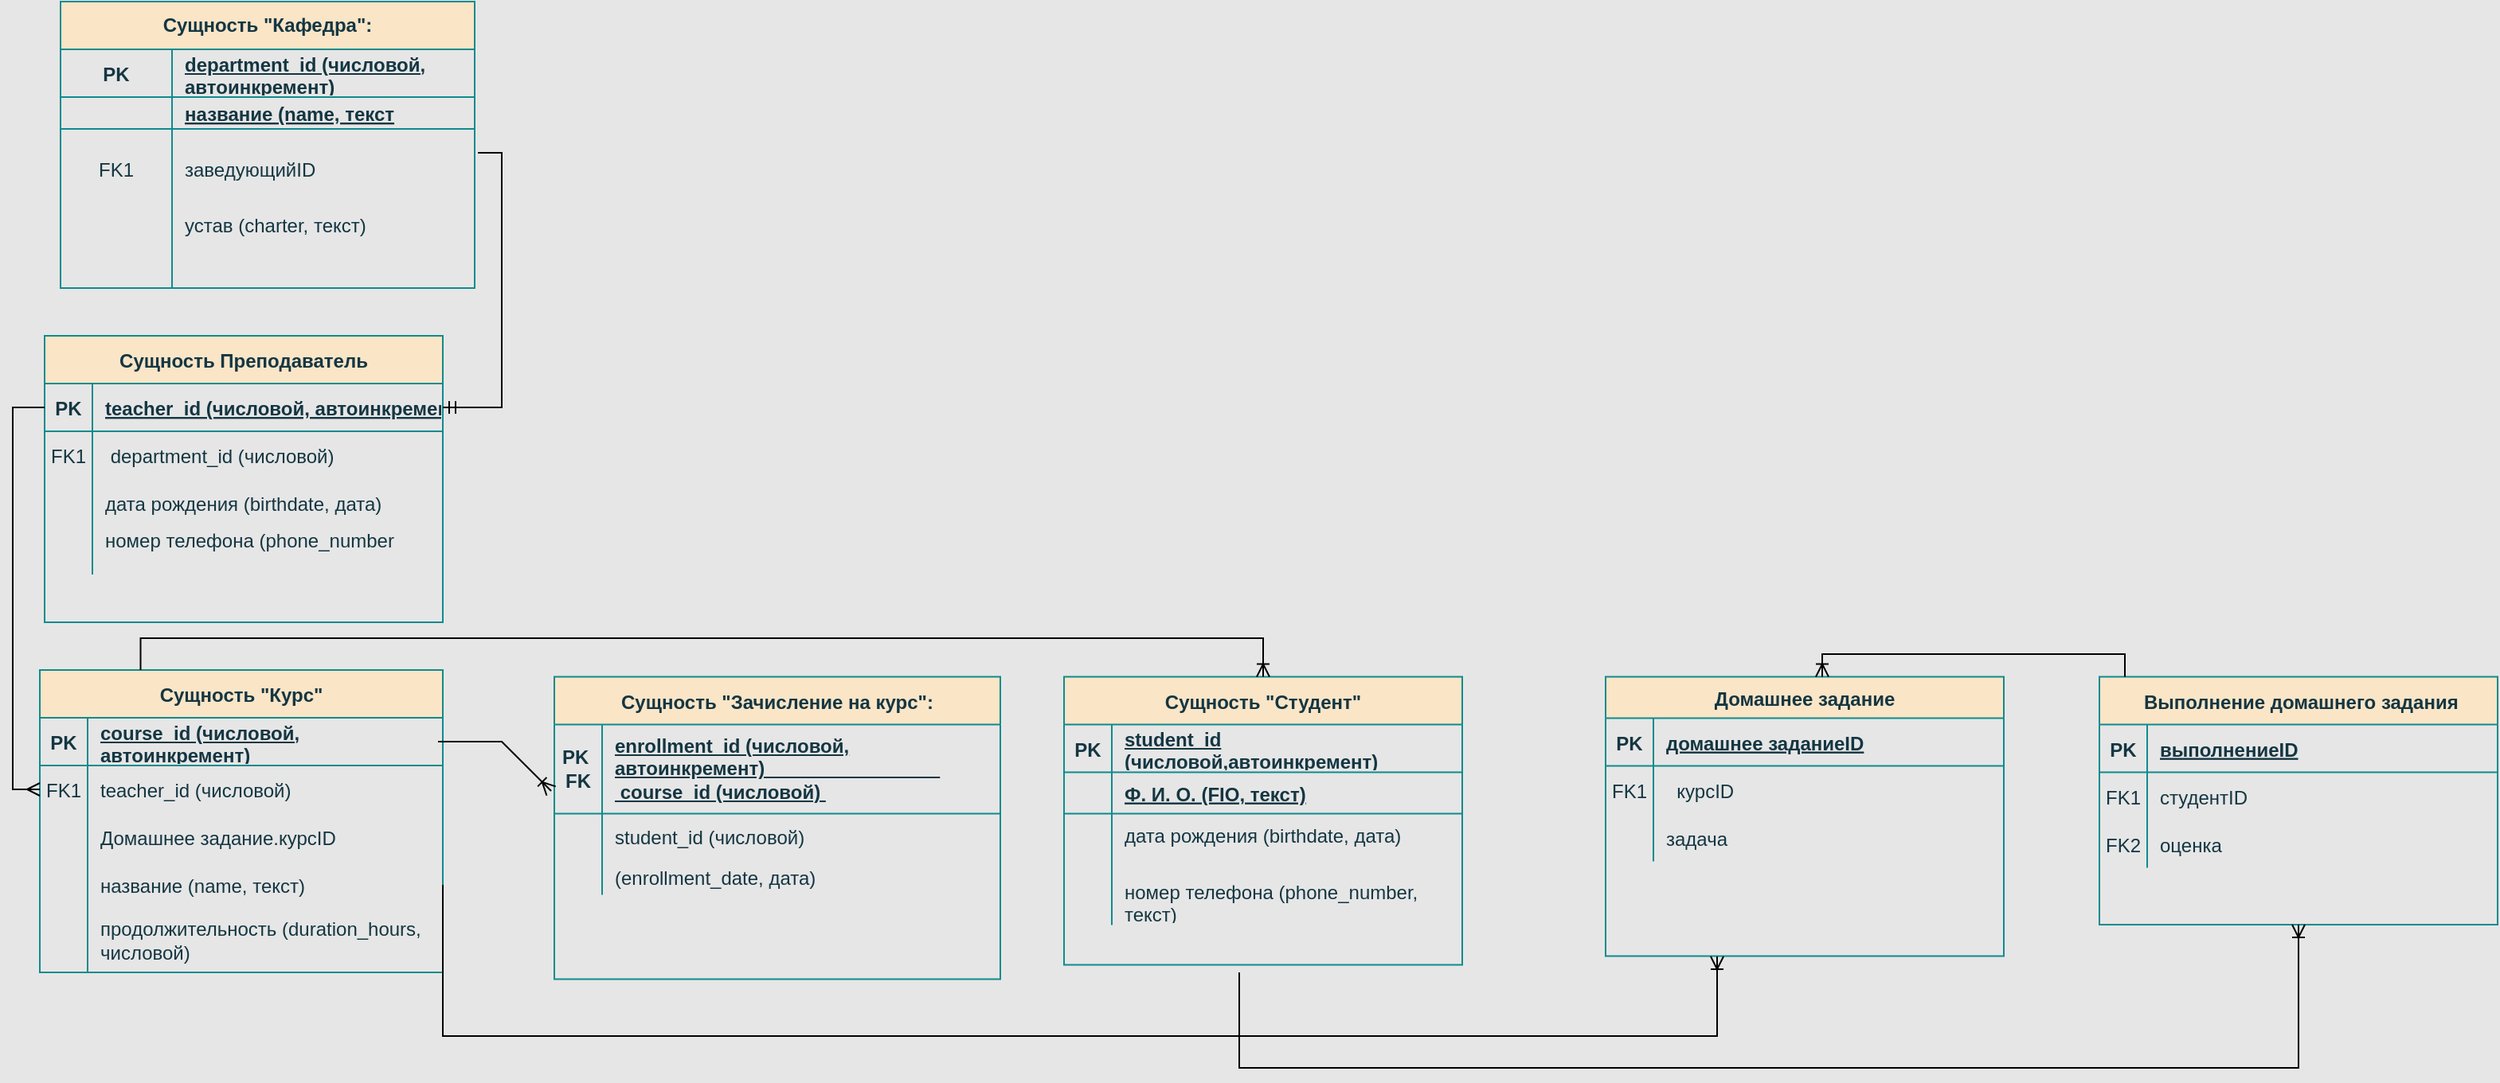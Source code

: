 <mxfile version="21.4.0" type="google" pages="3">
  <diagram id="R2lEEEUBdFMjLlhIrx00" name="task1">
    <mxGraphModel grid="1" page="1" gridSize="10" guides="1" tooltips="0" connect="1" arrows="1" fold="1" pageScale="1" pageWidth="700" pageHeight="1000" background="#E6E6E6" math="0" shadow="0" extFonts="Permanent Marker^https://fonts.googleapis.com/css?family=Permanent+Marker">
      <root>
        <mxCell id="0" />
        <mxCell id="1" parent="0" />
        <mxCell id="SmG78323RZKwfJ3XlUqg-1" value="Сущность &quot;Кафедра&quot;:" style="shape=table;startSize=30;container=1;collapsible=1;childLayout=tableLayout;fixedRows=1;rowLines=0;fontStyle=1;align=center;resizeLast=1;labelBackgroundColor=none;fillColor=#FAE5C7;strokeColor=#0F8B8D;fontColor=#143642;whiteSpace=wrap;" vertex="1" parent="1">
          <mxGeometry x="-287" y="-530" width="260" height="180" as="geometry" />
        </mxCell>
        <mxCell id="SmG78323RZKwfJ3XlUqg-2" value="" style="shape=partialRectangle;collapsible=0;dropTarget=0;pointerEvents=0;fillColor=none;points=[[0,0.5],[1,0.5]];portConstraint=eastwest;top=0;left=0;right=0;bottom=1;labelBackgroundColor=none;strokeColor=#0F8B8D;fontColor=#143642;" vertex="1" parent="SmG78323RZKwfJ3XlUqg-1">
          <mxGeometry y="30" width="260" height="30" as="geometry" />
        </mxCell>
        <mxCell id="SmG78323RZKwfJ3XlUqg-3" value="PK" style="shape=partialRectangle;overflow=hidden;connectable=0;fillColor=none;top=0;left=0;bottom=0;right=0;fontStyle=1;labelBackgroundColor=none;strokeColor=#0F8B8D;fontColor=#143642;" vertex="1" parent="SmG78323RZKwfJ3XlUqg-2">
          <mxGeometry width="70" height="30" as="geometry">
            <mxRectangle width="70" height="30" as="alternateBounds" />
          </mxGeometry>
        </mxCell>
        <mxCell id="SmG78323RZKwfJ3XlUqg-4" value="department_id (числовой, автоинкремент)" style="shape=partialRectangle;overflow=hidden;connectable=0;fillColor=none;top=0;left=0;bottom=0;right=0;align=left;spacingLeft=6;fontStyle=5;labelBackgroundColor=none;strokeColor=#0F8B8D;fontColor=#143642;whiteSpace=wrap;" vertex="1" parent="SmG78323RZKwfJ3XlUqg-2">
          <mxGeometry x="70" width="190" height="30" as="geometry">
            <mxRectangle width="190" height="30" as="alternateBounds" />
          </mxGeometry>
        </mxCell>
        <mxCell id="SmG78323RZKwfJ3XlUqg-5" value="" style="shape=partialRectangle;collapsible=0;dropTarget=0;pointerEvents=0;fillColor=none;points=[[0,0.5],[1,0.5]];portConstraint=eastwest;top=0;left=0;right=0;bottom=1;labelBackgroundColor=none;strokeColor=#0F8B8D;fontColor=#143642;" vertex="1" parent="SmG78323RZKwfJ3XlUqg-1">
          <mxGeometry y="60" width="260" height="20" as="geometry" />
        </mxCell>
        <mxCell id="SmG78323RZKwfJ3XlUqg-6" value="" style="shape=partialRectangle;overflow=hidden;connectable=0;fillColor=none;top=0;left=0;bottom=0;right=0;fontStyle=1;labelBackgroundColor=none;strokeColor=#0F8B8D;fontColor=#143642;" vertex="1" parent="SmG78323RZKwfJ3XlUqg-5">
          <mxGeometry width="70" height="20" as="geometry">
            <mxRectangle width="70" height="20" as="alternateBounds" />
          </mxGeometry>
        </mxCell>
        <mxCell id="SmG78323RZKwfJ3XlUqg-7" value="название (name, текст" style="shape=partialRectangle;overflow=hidden;connectable=0;fillColor=none;top=0;left=0;bottom=0;right=0;align=left;spacingLeft=6;fontStyle=5;labelBackgroundColor=none;strokeColor=#0F8B8D;fontColor=#143642;" vertex="1" parent="SmG78323RZKwfJ3XlUqg-5">
          <mxGeometry x="70" width="190" height="20" as="geometry">
            <mxRectangle width="190" height="20" as="alternateBounds" />
          </mxGeometry>
        </mxCell>
        <mxCell id="SmG78323RZKwfJ3XlUqg-8" value="" style="shape=partialRectangle;collapsible=0;dropTarget=0;pointerEvents=0;fillColor=none;points=[[0,0.5],[1,0.5]];portConstraint=eastwest;top=0;left=0;right=0;bottom=0;labelBackgroundColor=none;strokeColor=#0F8B8D;fontColor=#143642;" vertex="1" parent="SmG78323RZKwfJ3XlUqg-1">
          <mxGeometry y="80" width="260" height="50" as="geometry" />
        </mxCell>
        <mxCell id="SmG78323RZKwfJ3XlUqg-9" value="FK1" style="shape=partialRectangle;overflow=hidden;connectable=0;fillColor=none;top=0;left=0;bottom=0;right=0;labelBackgroundColor=none;strokeColor=#0F8B8D;fontColor=#143642;" vertex="1" parent="SmG78323RZKwfJ3XlUqg-8">
          <mxGeometry width="70" height="50" as="geometry">
            <mxRectangle width="70" height="50" as="alternateBounds" />
          </mxGeometry>
        </mxCell>
        <mxCell id="SmG78323RZKwfJ3XlUqg-10" value="заведующийID" style="shape=partialRectangle;overflow=hidden;connectable=0;fillColor=none;top=0;left=0;bottom=0;right=0;align=left;spacingLeft=6;labelBackgroundColor=none;strokeColor=#0F8B8D;fontColor=#143642;" vertex="1" parent="SmG78323RZKwfJ3XlUqg-8">
          <mxGeometry x="70" width="190" height="50" as="geometry">
            <mxRectangle width="190" height="50" as="alternateBounds" />
          </mxGeometry>
        </mxCell>
        <mxCell id="SmG78323RZKwfJ3XlUqg-11" value="" style="shape=partialRectangle;collapsible=0;dropTarget=0;pointerEvents=0;fillColor=none;points=[[0,0.5],[1,0.5]];portConstraint=eastwest;top=0;left=0;right=0;bottom=0;labelBackgroundColor=none;strokeColor=#0F8B8D;fontColor=#143642;" vertex="1" parent="SmG78323RZKwfJ3XlUqg-1">
          <mxGeometry y="130" width="260" height="20" as="geometry" />
        </mxCell>
        <mxCell id="SmG78323RZKwfJ3XlUqg-12" value="" style="shape=partialRectangle;overflow=hidden;connectable=0;fillColor=none;top=0;left=0;bottom=0;right=0;labelBackgroundColor=none;strokeColor=#0F8B8D;fontColor=#143642;" vertex="1" parent="SmG78323RZKwfJ3XlUqg-11">
          <mxGeometry width="70" height="20" as="geometry">
            <mxRectangle width="70" height="20" as="alternateBounds" />
          </mxGeometry>
        </mxCell>
        <mxCell id="SmG78323RZKwfJ3XlUqg-13" value="устав (charter, текст)" style="shape=partialRectangle;overflow=hidden;connectable=0;fillColor=none;top=0;left=0;bottom=0;right=0;align=left;spacingLeft=6;labelBackgroundColor=none;strokeColor=#0F8B8D;fontColor=#143642;" vertex="1" parent="SmG78323RZKwfJ3XlUqg-11">
          <mxGeometry x="70" width="190" height="20" as="geometry">
            <mxRectangle width="190" height="20" as="alternateBounds" />
          </mxGeometry>
        </mxCell>
        <mxCell id="SmG78323RZKwfJ3XlUqg-14" value="" style="shape=partialRectangle;collapsible=0;dropTarget=0;pointerEvents=0;fillColor=none;points=[[0,0.5],[1,0.5]];portConstraint=eastwest;top=0;left=0;right=0;bottom=0;labelBackgroundColor=none;strokeColor=#0F8B8D;fontColor=#143642;" vertex="1" parent="SmG78323RZKwfJ3XlUqg-1">
          <mxGeometry y="150" width="260" height="30" as="geometry" />
        </mxCell>
        <mxCell id="SmG78323RZKwfJ3XlUqg-15" value="" style="shape=partialRectangle;overflow=hidden;connectable=0;fillColor=none;top=0;left=0;bottom=0;right=0;labelBackgroundColor=none;strokeColor=#0F8B8D;fontColor=#143642;" vertex="1" parent="SmG78323RZKwfJ3XlUqg-14">
          <mxGeometry width="70" height="30" as="geometry">
            <mxRectangle width="70" height="30" as="alternateBounds" />
          </mxGeometry>
        </mxCell>
        <mxCell id="SmG78323RZKwfJ3XlUqg-16" value="" style="shape=partialRectangle;overflow=hidden;connectable=0;fillColor=none;top=0;left=0;bottom=0;right=0;align=left;spacingLeft=6;labelBackgroundColor=none;strokeColor=#0F8B8D;fontColor=#143642;" vertex="1" parent="SmG78323RZKwfJ3XlUqg-14">
          <mxGeometry x="70" width="190" height="30" as="geometry">
            <mxRectangle width="190" height="30" as="alternateBounds" />
          </mxGeometry>
        </mxCell>
        <mxCell id="SmG78323RZKwfJ3XlUqg-17" value="Сущность &quot;Зачисление на курс&quot;:" style="shape=table;startSize=30;container=1;collapsible=1;childLayout=tableLayout;fixedRows=1;rowLines=0;fontStyle=1;align=center;resizeLast=1;labelBackgroundColor=none;fillColor=#FAE5C7;strokeColor=#0F8B8D;fontColor=#143642;" vertex="1" parent="1">
          <mxGeometry x="23" y="-105.75" width="280" height="190" as="geometry" />
        </mxCell>
        <mxCell id="SmG78323RZKwfJ3XlUqg-18" value="" style="shape=partialRectangle;collapsible=0;dropTarget=0;pointerEvents=0;fillColor=none;points=[[0,0.5],[1,0.5]];portConstraint=eastwest;top=0;left=0;right=0;bottom=1;labelBackgroundColor=none;strokeColor=#0F8B8D;fontColor=#143642;" vertex="1" parent="SmG78323RZKwfJ3XlUqg-17">
          <mxGeometry y="30" width="280" height="56" as="geometry" />
        </mxCell>
        <mxCell id="SmG78323RZKwfJ3XlUqg-19" value="PK  FK" style="shape=partialRectangle;overflow=hidden;connectable=0;fillColor=none;top=0;left=0;bottom=0;right=0;fontStyle=1;labelBackgroundColor=none;strokeColor=#0F8B8D;fontColor=#143642;whiteSpace=wrap;" vertex="1" parent="SmG78323RZKwfJ3XlUqg-18">
          <mxGeometry width="30" height="56" as="geometry">
            <mxRectangle width="30" height="56" as="alternateBounds" />
          </mxGeometry>
        </mxCell>
        <mxCell id="SmG78323RZKwfJ3XlUqg-20" value="enrollment_id (числовой, автоинкремент)                                   course_id (числовой) " style="shape=partialRectangle;overflow=hidden;connectable=0;fillColor=none;top=0;left=0;bottom=0;right=0;align=left;spacingLeft=6;fontStyle=5;labelBackgroundColor=none;strokeColor=#0F8B8D;fontColor=#143642;whiteSpace=wrap;" vertex="1" parent="SmG78323RZKwfJ3XlUqg-18">
          <mxGeometry x="30" width="250" height="56" as="geometry">
            <mxRectangle width="250" height="56" as="alternateBounds" />
          </mxGeometry>
        </mxCell>
        <mxCell id="SmG78323RZKwfJ3XlUqg-21" value="" style="shape=partialRectangle;collapsible=0;dropTarget=0;pointerEvents=0;fillColor=none;points=[[0,0.5],[1,0.5]];portConstraint=eastwest;top=0;left=0;right=0;bottom=0;labelBackgroundColor=none;strokeColor=#0F8B8D;fontColor=#143642;" vertex="1" parent="SmG78323RZKwfJ3XlUqg-17">
          <mxGeometry y="86" width="280" height="28" as="geometry" />
        </mxCell>
        <mxCell id="SmG78323RZKwfJ3XlUqg-22" value="" style="shape=partialRectangle;overflow=hidden;connectable=0;fillColor=none;top=0;left=0;bottom=0;right=0;labelBackgroundColor=none;strokeColor=#0F8B8D;fontColor=#143642;" vertex="1" parent="SmG78323RZKwfJ3XlUqg-21">
          <mxGeometry width="30" height="28" as="geometry">
            <mxRectangle width="30" height="28" as="alternateBounds" />
          </mxGeometry>
        </mxCell>
        <mxCell id="SmG78323RZKwfJ3XlUqg-23" value="student_id (числовой)" style="shape=partialRectangle;overflow=hidden;connectable=0;fillColor=none;top=0;left=0;bottom=0;right=0;align=left;spacingLeft=6;labelBackgroundColor=none;strokeColor=#0F8B8D;fontColor=#143642;" vertex="1" parent="SmG78323RZKwfJ3XlUqg-21">
          <mxGeometry x="30" width="250" height="28" as="geometry">
            <mxRectangle width="250" height="28" as="alternateBounds" />
          </mxGeometry>
        </mxCell>
        <mxCell id="SmG78323RZKwfJ3XlUqg-24" value="" style="shape=partialRectangle;collapsible=0;dropTarget=0;pointerEvents=0;fillColor=none;points=[[0,0.5],[1,0.5]];portConstraint=eastwest;top=0;left=0;right=0;bottom=0;labelBackgroundColor=none;strokeColor=#0F8B8D;fontColor=#143642;" vertex="1" parent="SmG78323RZKwfJ3XlUqg-17">
          <mxGeometry y="114" width="280" height="23" as="geometry" />
        </mxCell>
        <mxCell id="SmG78323RZKwfJ3XlUqg-25" value="" style="shape=partialRectangle;overflow=hidden;connectable=0;fillColor=none;top=0;left=0;bottom=0;right=0;labelBackgroundColor=none;strokeColor=#0F8B8D;fontColor=#143642;" vertex="1" parent="SmG78323RZKwfJ3XlUqg-24">
          <mxGeometry width="30" height="23" as="geometry">
            <mxRectangle width="30" height="23" as="alternateBounds" />
          </mxGeometry>
        </mxCell>
        <mxCell id="SmG78323RZKwfJ3XlUqg-26" value="(enrollment_date, дата)" style="shape=partialRectangle;overflow=hidden;connectable=0;fillColor=none;top=0;left=0;bottom=0;right=0;align=left;spacingLeft=6;labelBackgroundColor=none;strokeColor=#0F8B8D;fontColor=#143642;" vertex="1" parent="SmG78323RZKwfJ3XlUqg-24">
          <mxGeometry x="30" width="250" height="23" as="geometry">
            <mxRectangle width="250" height="23" as="alternateBounds" />
          </mxGeometry>
        </mxCell>
        <mxCell id="SmG78323RZKwfJ3XlUqg-27" value="Сущность &quot;Студент&quot;" style="shape=table;startSize=30;container=1;collapsible=1;childLayout=tableLayout;fixedRows=1;rowLines=0;fontStyle=1;align=center;resizeLast=1;labelBackgroundColor=none;fillColor=#FAE5C7;strokeColor=#0F8B8D;fontColor=#143642;" vertex="1" parent="1">
          <mxGeometry x="343" y="-105.75" width="250" height="181" as="geometry" />
        </mxCell>
        <mxCell id="SmG78323RZKwfJ3XlUqg-28" value="" style="shape=partialRectangle;collapsible=0;dropTarget=0;pointerEvents=0;fillColor=none;points=[[0,0.5],[1,0.5]];portConstraint=eastwest;top=0;left=0;right=0;bottom=1;labelBackgroundColor=none;strokeColor=#0F8B8D;fontColor=#143642;" vertex="1" parent="SmG78323RZKwfJ3XlUqg-27">
          <mxGeometry y="30" width="250" height="30" as="geometry" />
        </mxCell>
        <mxCell id="SmG78323RZKwfJ3XlUqg-29" value="PK" style="shape=partialRectangle;overflow=hidden;connectable=0;fillColor=none;top=0;left=0;bottom=0;right=0;fontStyle=1;labelBackgroundColor=none;strokeColor=#0F8B8D;fontColor=#143642;" vertex="1" parent="SmG78323RZKwfJ3XlUqg-28">
          <mxGeometry width="30" height="30" as="geometry">
            <mxRectangle width="30" height="30" as="alternateBounds" />
          </mxGeometry>
        </mxCell>
        <mxCell id="SmG78323RZKwfJ3XlUqg-30" value="student_id (числовой,автоинкремент)" style="shape=partialRectangle;overflow=hidden;connectable=0;fillColor=none;top=0;left=0;bottom=0;right=0;align=left;spacingLeft=6;fontStyle=5;labelBackgroundColor=none;strokeColor=#0F8B8D;fontColor=#143642;whiteSpace=wrap;" vertex="1" parent="SmG78323RZKwfJ3XlUqg-28">
          <mxGeometry x="30" width="220" height="30" as="geometry">
            <mxRectangle width="220" height="30" as="alternateBounds" />
          </mxGeometry>
        </mxCell>
        <mxCell id="SmG78323RZKwfJ3XlUqg-31" value="" style="shape=partialRectangle;collapsible=0;dropTarget=0;pointerEvents=0;fillColor=none;points=[[0,0.5],[1,0.5]];portConstraint=eastwest;top=0;left=0;right=0;bottom=1;labelBackgroundColor=none;strokeColor=#0F8B8D;fontColor=#143642;" vertex="1" parent="SmG78323RZKwfJ3XlUqg-27">
          <mxGeometry y="60" width="250" height="26" as="geometry" />
        </mxCell>
        <mxCell id="SmG78323RZKwfJ3XlUqg-32" value="" style="shape=partialRectangle;overflow=hidden;connectable=0;fillColor=none;top=0;left=0;bottom=0;right=0;fontStyle=1;labelBackgroundColor=none;strokeColor=#0F8B8D;fontColor=#143642;" vertex="1" parent="SmG78323RZKwfJ3XlUqg-31">
          <mxGeometry width="30" height="26" as="geometry">
            <mxRectangle width="30" height="26" as="alternateBounds" />
          </mxGeometry>
        </mxCell>
        <mxCell id="SmG78323RZKwfJ3XlUqg-33" value="Ф. И. О. (FIO, текст)" style="shape=partialRectangle;overflow=hidden;connectable=0;fillColor=none;top=0;left=0;bottom=0;right=0;align=left;spacingLeft=6;fontStyle=5;labelBackgroundColor=none;strokeColor=#0F8B8D;fontColor=#143642;" vertex="1" parent="SmG78323RZKwfJ3XlUqg-31">
          <mxGeometry x="30" width="220" height="26" as="geometry">
            <mxRectangle width="220" height="26" as="alternateBounds" />
          </mxGeometry>
        </mxCell>
        <mxCell id="SmG78323RZKwfJ3XlUqg-34" value="" style="shape=partialRectangle;collapsible=0;dropTarget=0;pointerEvents=0;fillColor=none;points=[[0,0.5],[1,0.5]];portConstraint=eastwest;top=0;left=0;right=0;bottom=0;labelBackgroundColor=none;strokeColor=#0F8B8D;fontColor=#143642;" vertex="1" parent="SmG78323RZKwfJ3XlUqg-27">
          <mxGeometry y="86" width="250" height="40" as="geometry" />
        </mxCell>
        <mxCell id="SmG78323RZKwfJ3XlUqg-35" value="" style="shape=partialRectangle;overflow=hidden;connectable=0;fillColor=none;top=0;left=0;bottom=0;right=0;labelBackgroundColor=none;strokeColor=#0F8B8D;fontColor=#143642;" vertex="1" parent="SmG78323RZKwfJ3XlUqg-34">
          <mxGeometry width="30" height="40" as="geometry">
            <mxRectangle width="30" height="40" as="alternateBounds" />
          </mxGeometry>
        </mxCell>
        <mxCell id="SmG78323RZKwfJ3XlUqg-36" value="дата рождения (birthdate, дата)&#xa;" style="shape=partialRectangle;overflow=hidden;connectable=0;fillColor=none;top=0;left=0;bottom=0;right=0;align=left;spacingLeft=6;labelBackgroundColor=none;strokeColor=#0F8B8D;fontColor=#143642;" vertex="1" parent="SmG78323RZKwfJ3XlUqg-34">
          <mxGeometry x="30" width="220" height="40" as="geometry">
            <mxRectangle width="220" height="40" as="alternateBounds" />
          </mxGeometry>
        </mxCell>
        <mxCell id="SmG78323RZKwfJ3XlUqg-37" value="" style="shape=partialRectangle;collapsible=0;dropTarget=0;pointerEvents=0;fillColor=none;points=[[0,0.5],[1,0.5]];portConstraint=eastwest;top=0;left=0;right=0;bottom=0;labelBackgroundColor=none;strokeColor=#0F8B8D;fontColor=#143642;" vertex="1" parent="SmG78323RZKwfJ3XlUqg-27">
          <mxGeometry y="126" width="250" height="30" as="geometry" />
        </mxCell>
        <mxCell id="SmG78323RZKwfJ3XlUqg-38" value="" style="shape=partialRectangle;overflow=hidden;connectable=0;fillColor=none;top=0;left=0;bottom=0;right=0;labelBackgroundColor=none;strokeColor=#0F8B8D;fontColor=#143642;" vertex="1" parent="SmG78323RZKwfJ3XlUqg-37">
          <mxGeometry width="30" height="30" as="geometry">
            <mxRectangle width="30" height="30" as="alternateBounds" />
          </mxGeometry>
        </mxCell>
        <mxCell id="SmG78323RZKwfJ3XlUqg-39" value="номер телефона (phone_number, текст)&#xa;" style="shape=partialRectangle;overflow=hidden;connectable=0;fillColor=none;top=0;left=0;bottom=0;right=0;align=left;spacingLeft=6;labelBackgroundColor=none;strokeColor=#0F8B8D;fontColor=#143642;whiteSpace=wrap;" vertex="1" parent="SmG78323RZKwfJ3XlUqg-37">
          <mxGeometry x="30" width="220" height="30" as="geometry">
            <mxRectangle width="220" height="30" as="alternateBounds" />
          </mxGeometry>
        </mxCell>
        <mxCell id="SmG78323RZKwfJ3XlUqg-40" value="Сущность &quot;Курс&quot;" style="shape=table;startSize=30;container=1;collapsible=1;childLayout=tableLayout;fixedRows=1;rowLines=0;fontStyle=1;align=center;resizeLast=1;labelBackgroundColor=none;fillColor=#FAE5C7;strokeColor=#0F8B8D;fontColor=#143642;" vertex="1" parent="1">
          <mxGeometry x="-300" y="-110" width="253" height="190" as="geometry" />
        </mxCell>
        <mxCell id="SmG78323RZKwfJ3XlUqg-41" value="" style="shape=partialRectangle;collapsible=0;dropTarget=0;pointerEvents=0;fillColor=none;points=[[0,0.5],[1,0.5]];portConstraint=eastwest;top=0;left=0;right=0;bottom=1;labelBackgroundColor=none;strokeColor=#0F8B8D;fontColor=#143642;" vertex="1" parent="SmG78323RZKwfJ3XlUqg-40">
          <mxGeometry y="30" width="253" height="30" as="geometry" />
        </mxCell>
        <mxCell id="SmG78323RZKwfJ3XlUqg-42" value="PK" style="shape=partialRectangle;overflow=hidden;connectable=0;fillColor=none;top=0;left=0;bottom=0;right=0;fontStyle=1;labelBackgroundColor=none;strokeColor=#0F8B8D;fontColor=#143642;" vertex="1" parent="SmG78323RZKwfJ3XlUqg-41">
          <mxGeometry width="30" height="30" as="geometry">
            <mxRectangle width="30" height="30" as="alternateBounds" />
          </mxGeometry>
        </mxCell>
        <mxCell id="SmG78323RZKwfJ3XlUqg-43" value="course_id (числовой, автоинкремент)" style="shape=partialRectangle;overflow=hidden;connectable=0;fillColor=none;top=0;left=0;bottom=0;right=0;align=left;spacingLeft=6;fontStyle=5;labelBackgroundColor=none;strokeColor=#0F8B8D;fontColor=#143642;whiteSpace=wrap;" vertex="1" parent="SmG78323RZKwfJ3XlUqg-41">
          <mxGeometry x="30" width="223" height="30" as="geometry">
            <mxRectangle width="223" height="30" as="alternateBounds" />
          </mxGeometry>
        </mxCell>
        <mxCell id="SmG78323RZKwfJ3XlUqg-44" value="" style="shape=partialRectangle;collapsible=0;dropTarget=0;pointerEvents=0;fillColor=none;points=[[0,0.5],[1,0.5]];portConstraint=eastwest;top=0;left=0;right=0;bottom=0;labelBackgroundColor=none;strokeColor=#0F8B8D;fontColor=#143642;" vertex="1" parent="SmG78323RZKwfJ3XlUqg-40">
          <mxGeometry y="60" width="253" height="30" as="geometry" />
        </mxCell>
        <mxCell id="SmG78323RZKwfJ3XlUqg-45" value="FK1" style="shape=partialRectangle;overflow=hidden;connectable=0;fillColor=none;top=0;left=0;bottom=0;right=0;labelBackgroundColor=none;strokeColor=#0F8B8D;fontColor=#143642;" vertex="1" parent="SmG78323RZKwfJ3XlUqg-44">
          <mxGeometry width="30" height="30" as="geometry">
            <mxRectangle width="30" height="30" as="alternateBounds" />
          </mxGeometry>
        </mxCell>
        <mxCell id="SmG78323RZKwfJ3XlUqg-46" value="teacher_id (числовой)" style="shape=partialRectangle;overflow=hidden;connectable=0;fillColor=none;top=0;left=0;bottom=0;right=0;align=left;spacingLeft=6;labelBackgroundColor=none;strokeColor=#0F8B8D;fontColor=#143642;" vertex="1" parent="SmG78323RZKwfJ3XlUqg-44">
          <mxGeometry x="30" width="223" height="30" as="geometry">
            <mxRectangle width="223" height="30" as="alternateBounds" />
          </mxGeometry>
        </mxCell>
        <mxCell id="SmG78323RZKwfJ3XlUqg-47" value="" style="shape=partialRectangle;collapsible=0;dropTarget=0;pointerEvents=0;fillColor=none;points=[[0,0.5],[1,0.5]];portConstraint=eastwest;top=0;left=0;right=0;bottom=0;labelBackgroundColor=none;strokeColor=#0F8B8D;fontColor=#143642;" vertex="1" parent="SmG78323RZKwfJ3XlUqg-40">
          <mxGeometry y="90" width="253" height="30" as="geometry" />
        </mxCell>
        <mxCell id="SmG78323RZKwfJ3XlUqg-48" value="" style="shape=partialRectangle;overflow=hidden;connectable=0;fillColor=none;top=0;left=0;bottom=0;right=0;labelBackgroundColor=none;strokeColor=#0F8B8D;fontColor=#143642;" vertex="1" parent="SmG78323RZKwfJ3XlUqg-47">
          <mxGeometry width="30" height="30" as="geometry">
            <mxRectangle width="30" height="30" as="alternateBounds" />
          </mxGeometry>
        </mxCell>
        <mxCell id="SmG78323RZKwfJ3XlUqg-49" value="Домашнее задание.курсID" style="shape=partialRectangle;overflow=hidden;connectable=0;fillColor=none;top=0;left=0;bottom=0;right=0;align=left;spacingLeft=6;labelBackgroundColor=none;strokeColor=#0F8B8D;fontColor=#143642;" vertex="1" parent="SmG78323RZKwfJ3XlUqg-47">
          <mxGeometry x="30" width="223" height="30" as="geometry">
            <mxRectangle width="223" height="30" as="alternateBounds" />
          </mxGeometry>
        </mxCell>
        <mxCell id="SmG78323RZKwfJ3XlUqg-50" value="" style="shape=partialRectangle;collapsible=0;dropTarget=0;pointerEvents=0;fillColor=none;points=[[0,0.5],[1,0.5]];portConstraint=eastwest;top=0;left=0;right=0;bottom=0;labelBackgroundColor=none;strokeColor=#0F8B8D;fontColor=#143642;" vertex="1" parent="SmG78323RZKwfJ3XlUqg-40">
          <mxGeometry y="120" width="253" height="30" as="geometry" />
        </mxCell>
        <mxCell id="SmG78323RZKwfJ3XlUqg-51" value="" style="shape=partialRectangle;overflow=hidden;connectable=0;fillColor=none;top=0;left=0;bottom=0;right=0;labelBackgroundColor=none;strokeColor=#0F8B8D;fontColor=#143642;" vertex="1" parent="SmG78323RZKwfJ3XlUqg-50">
          <mxGeometry width="30" height="30" as="geometry">
            <mxRectangle width="30" height="30" as="alternateBounds" />
          </mxGeometry>
        </mxCell>
        <mxCell id="SmG78323RZKwfJ3XlUqg-52" value="название (name, текст)" style="shape=partialRectangle;overflow=hidden;connectable=0;fillColor=none;top=0;left=0;bottom=0;right=0;align=left;spacingLeft=6;labelBackgroundColor=none;strokeColor=#0F8B8D;fontColor=#143642;" vertex="1" parent="SmG78323RZKwfJ3XlUqg-50">
          <mxGeometry x="30" width="223" height="30" as="geometry">
            <mxRectangle width="223" height="30" as="alternateBounds" />
          </mxGeometry>
        </mxCell>
        <mxCell id="SmG78323RZKwfJ3XlUqg-53" value="" style="shape=partialRectangle;collapsible=0;dropTarget=0;pointerEvents=0;fillColor=none;points=[[0,0.5],[1,0.5]];portConstraint=eastwest;top=0;left=0;right=0;bottom=0;labelBackgroundColor=none;strokeColor=#0F8B8D;fontColor=#143642;" vertex="1" parent="SmG78323RZKwfJ3XlUqg-40">
          <mxGeometry y="150" width="253" height="40" as="geometry" />
        </mxCell>
        <mxCell id="SmG78323RZKwfJ3XlUqg-54" value="" style="shape=partialRectangle;overflow=hidden;connectable=0;fillColor=none;top=0;left=0;bottom=0;right=0;labelBackgroundColor=none;strokeColor=#0F8B8D;fontColor=#143642;" vertex="1" parent="SmG78323RZKwfJ3XlUqg-53">
          <mxGeometry width="30" height="40" as="geometry">
            <mxRectangle width="30" height="40" as="alternateBounds" />
          </mxGeometry>
        </mxCell>
        <mxCell id="SmG78323RZKwfJ3XlUqg-55" value="продолжительность (duration_hours, числовой)" style="shape=partialRectangle;overflow=hidden;connectable=0;fillColor=none;top=0;left=0;bottom=0;right=0;align=left;spacingLeft=6;labelBackgroundColor=none;strokeColor=#0F8B8D;fontColor=#143642;whiteSpace=wrap;" vertex="1" parent="SmG78323RZKwfJ3XlUqg-53">
          <mxGeometry x="30" width="223" height="40" as="geometry">
            <mxRectangle width="223" height="40" as="alternateBounds" />
          </mxGeometry>
        </mxCell>
        <mxCell id="SmG78323RZKwfJ3XlUqg-56" value=" Выполнение домашнего задания" style="shape=table;startSize=30;container=1;collapsible=1;childLayout=tableLayout;fixedRows=1;rowLines=0;fontStyle=1;align=center;resizeLast=1;labelBackgroundColor=none;fillColor=#FAE5C7;strokeColor=#0F8B8D;fontColor=#143642;" vertex="1" parent="1">
          <mxGeometry x="993" y="-105.75" width="250" height="155.75" as="geometry" />
        </mxCell>
        <mxCell id="SmG78323RZKwfJ3XlUqg-57" value="" style="shape=partialRectangle;collapsible=0;dropTarget=0;pointerEvents=0;fillColor=none;points=[[0,0.5],[1,0.5]];portConstraint=eastwest;top=0;left=0;right=0;bottom=1;labelBackgroundColor=none;strokeColor=#0F8B8D;fontColor=#143642;" vertex="1" parent="SmG78323RZKwfJ3XlUqg-56">
          <mxGeometry y="30" width="250" height="30" as="geometry" />
        </mxCell>
        <mxCell id="SmG78323RZKwfJ3XlUqg-58" value="PK" style="shape=partialRectangle;overflow=hidden;connectable=0;fillColor=none;top=0;left=0;bottom=0;right=0;fontStyle=1;labelBackgroundColor=none;strokeColor=#0F8B8D;fontColor=#143642;" vertex="1" parent="SmG78323RZKwfJ3XlUqg-57">
          <mxGeometry width="30" height="30" as="geometry">
            <mxRectangle width="30" height="30" as="alternateBounds" />
          </mxGeometry>
        </mxCell>
        <mxCell id="SmG78323RZKwfJ3XlUqg-59" value="выполнениеID" style="shape=partialRectangle;overflow=hidden;connectable=0;fillColor=none;top=0;left=0;bottom=0;right=0;align=left;spacingLeft=6;fontStyle=5;labelBackgroundColor=none;strokeColor=#0F8B8D;fontColor=#143642;" vertex="1" parent="SmG78323RZKwfJ3XlUqg-57">
          <mxGeometry x="30" width="220" height="30" as="geometry">
            <mxRectangle width="220" height="30" as="alternateBounds" />
          </mxGeometry>
        </mxCell>
        <mxCell id="SmG78323RZKwfJ3XlUqg-60" value="" style="shape=partialRectangle;collapsible=0;dropTarget=0;pointerEvents=0;fillColor=none;points=[[0,0.5],[1,0.5]];portConstraint=eastwest;top=0;left=0;right=0;bottom=0;labelBackgroundColor=none;strokeColor=#0F8B8D;fontColor=#143642;" vertex="1" parent="SmG78323RZKwfJ3XlUqg-56">
          <mxGeometry y="60" width="250" height="30" as="geometry" />
        </mxCell>
        <mxCell id="SmG78323RZKwfJ3XlUqg-61" value="FK1" style="shape=partialRectangle;overflow=hidden;connectable=0;fillColor=none;top=0;left=0;bottom=0;right=0;labelBackgroundColor=none;strokeColor=#0F8B8D;fontColor=#143642;" vertex="1" parent="SmG78323RZKwfJ3XlUqg-60">
          <mxGeometry width="30" height="30" as="geometry">
            <mxRectangle width="30" height="30" as="alternateBounds" />
          </mxGeometry>
        </mxCell>
        <mxCell id="SmG78323RZKwfJ3XlUqg-62" value="студентID" style="shape=partialRectangle;overflow=hidden;connectable=0;fillColor=none;top=0;left=0;bottom=0;right=0;align=left;spacingLeft=6;labelBackgroundColor=none;strokeColor=#0F8B8D;fontColor=#143642;" vertex="1" parent="SmG78323RZKwfJ3XlUqg-60">
          <mxGeometry x="30" width="220" height="30" as="geometry">
            <mxRectangle width="220" height="30" as="alternateBounds" />
          </mxGeometry>
        </mxCell>
        <mxCell id="SmG78323RZKwfJ3XlUqg-63" value="" style="shape=partialRectangle;collapsible=0;dropTarget=0;pointerEvents=0;fillColor=none;points=[[0,0.5],[1,0.5]];portConstraint=eastwest;top=0;left=0;right=0;bottom=0;labelBackgroundColor=none;strokeColor=#0F8B8D;fontColor=#143642;" vertex="1" parent="SmG78323RZKwfJ3XlUqg-56">
          <mxGeometry y="90" width="250" height="30" as="geometry" />
        </mxCell>
        <mxCell id="SmG78323RZKwfJ3XlUqg-64" value="FK2" style="shape=partialRectangle;overflow=hidden;connectable=0;fillColor=none;top=0;left=0;bottom=0;right=0;labelBackgroundColor=none;strokeColor=#0F8B8D;fontColor=#143642;" vertex="1" parent="SmG78323RZKwfJ3XlUqg-63">
          <mxGeometry width="30" height="30" as="geometry">
            <mxRectangle width="30" height="30" as="alternateBounds" />
          </mxGeometry>
        </mxCell>
        <mxCell id="SmG78323RZKwfJ3XlUqg-65" value="оценка" style="shape=partialRectangle;overflow=hidden;connectable=0;fillColor=none;top=0;left=0;bottom=0;right=0;align=left;spacingLeft=6;labelBackgroundColor=none;strokeColor=#0F8B8D;fontColor=#143642;" vertex="1" parent="SmG78323RZKwfJ3XlUqg-63">
          <mxGeometry x="30" width="220" height="30" as="geometry">
            <mxRectangle width="220" height="30" as="alternateBounds" />
          </mxGeometry>
        </mxCell>
        <mxCell id="SmG78323RZKwfJ3XlUqg-66" value="Домашнее задание" style="shape=table;startSize=26;container=1;collapsible=1;childLayout=tableLayout;fixedRows=1;rowLines=0;fontStyle=1;align=center;resizeLast=1;labelBackgroundColor=none;fillColor=#FAE5C7;strokeColor=#0F8B8D;fontColor=#143642;" vertex="1" parent="1">
          <mxGeometry x="683" y="-105.75" width="250" height="175.5" as="geometry" />
        </mxCell>
        <mxCell id="SmG78323RZKwfJ3XlUqg-67" value="" style="shape=partialRectangle;collapsible=0;dropTarget=0;pointerEvents=0;fillColor=none;points=[[0,0.5],[1,0.5]];portConstraint=eastwest;top=0;left=0;right=0;bottom=1;labelBackgroundColor=none;strokeColor=#0F8B8D;fontColor=#143642;" vertex="1" parent="SmG78323RZKwfJ3XlUqg-66">
          <mxGeometry y="26" width="250" height="30" as="geometry" />
        </mxCell>
        <mxCell id="SmG78323RZKwfJ3XlUqg-68" value="PK" style="shape=partialRectangle;overflow=hidden;connectable=0;fillColor=none;top=0;left=0;bottom=0;right=0;fontStyle=1;labelBackgroundColor=none;strokeColor=#0F8B8D;fontColor=#143642;" vertex="1" parent="SmG78323RZKwfJ3XlUqg-67">
          <mxGeometry width="30" height="30" as="geometry">
            <mxRectangle width="30" height="30" as="alternateBounds" />
          </mxGeometry>
        </mxCell>
        <mxCell id="SmG78323RZKwfJ3XlUqg-69" value="домашнее заданиеID" style="shape=partialRectangle;overflow=hidden;connectable=0;fillColor=none;top=0;left=0;bottom=0;right=0;align=left;spacingLeft=6;fontStyle=5;labelBackgroundColor=none;strokeColor=#0F8B8D;fontColor=#143642;" vertex="1" parent="SmG78323RZKwfJ3XlUqg-67">
          <mxGeometry x="30" width="220" height="30" as="geometry">
            <mxRectangle width="220" height="30" as="alternateBounds" />
          </mxGeometry>
        </mxCell>
        <mxCell id="SmG78323RZKwfJ3XlUqg-70" value="" style="shape=partialRectangle;collapsible=0;dropTarget=0;pointerEvents=0;fillColor=none;points=[[0,0.5],[1,0.5]];portConstraint=eastwest;top=0;left=0;right=0;bottom=0;labelBackgroundColor=none;strokeColor=#0F8B8D;fontColor=#143642;" vertex="1" parent="SmG78323RZKwfJ3XlUqg-66">
          <mxGeometry y="56" width="250" height="30" as="geometry" />
        </mxCell>
        <mxCell id="SmG78323RZKwfJ3XlUqg-71" value="FK1" style="shape=partialRectangle;overflow=hidden;connectable=0;fillColor=none;top=0;left=0;bottom=0;right=0;labelBackgroundColor=none;strokeColor=#0F8B8D;fontColor=#143642;" vertex="1" parent="SmG78323RZKwfJ3XlUqg-70">
          <mxGeometry width="30" height="30" as="geometry">
            <mxRectangle width="30" height="30" as="alternateBounds" />
          </mxGeometry>
        </mxCell>
        <mxCell id="SmG78323RZKwfJ3XlUqg-72" value="  курсID" style="shape=partialRectangle;overflow=hidden;connectable=0;fillColor=none;top=0;left=0;bottom=0;right=0;align=left;spacingLeft=6;labelBackgroundColor=none;strokeColor=#0F8B8D;fontColor=#143642;" vertex="1" parent="SmG78323RZKwfJ3XlUqg-70">
          <mxGeometry x="30" width="220" height="30" as="geometry">
            <mxRectangle width="220" height="30" as="alternateBounds" />
          </mxGeometry>
        </mxCell>
        <mxCell id="SmG78323RZKwfJ3XlUqg-73" value="" style="shape=partialRectangle;collapsible=0;dropTarget=0;pointerEvents=0;fillColor=none;points=[[0,0.5],[1,0.5]];portConstraint=eastwest;top=0;left=0;right=0;bottom=0;labelBackgroundColor=none;strokeColor=#0F8B8D;fontColor=#143642;" vertex="1" parent="SmG78323RZKwfJ3XlUqg-66">
          <mxGeometry y="86" width="250" height="30" as="geometry" />
        </mxCell>
        <mxCell id="SmG78323RZKwfJ3XlUqg-74" value="" style="shape=partialRectangle;overflow=hidden;connectable=0;fillColor=none;top=0;left=0;bottom=0;right=0;labelBackgroundColor=none;strokeColor=#0F8B8D;fontColor=#143642;" vertex="1" parent="SmG78323RZKwfJ3XlUqg-73">
          <mxGeometry width="30" height="30" as="geometry">
            <mxRectangle width="30" height="30" as="alternateBounds" />
          </mxGeometry>
        </mxCell>
        <mxCell id="SmG78323RZKwfJ3XlUqg-75" value="задача" style="shape=partialRectangle;overflow=hidden;connectable=0;fillColor=none;top=0;left=0;bottom=0;right=0;align=left;spacingLeft=6;labelBackgroundColor=none;strokeColor=#0F8B8D;fontColor=#143642;" vertex="1" parent="SmG78323RZKwfJ3XlUqg-73">
          <mxGeometry x="30" width="220" height="30" as="geometry">
            <mxRectangle width="220" height="30" as="alternateBounds" />
          </mxGeometry>
        </mxCell>
        <mxCell id="SmG78323RZKwfJ3XlUqg-76" value="Сущность Преподаватель" style="shape=table;startSize=30;container=1;collapsible=1;childLayout=tableLayout;fixedRows=1;rowLines=0;fontStyle=1;align=center;resizeLast=1;labelBackgroundColor=none;fillColor=#FAE5C7;strokeColor=#0F8B8D;fontColor=#143642;" vertex="1" parent="1">
          <mxGeometry x="-297" y="-320" width="250" height="180" as="geometry" />
        </mxCell>
        <mxCell id="SmG78323RZKwfJ3XlUqg-77" value="" style="shape=partialRectangle;collapsible=0;dropTarget=0;pointerEvents=0;fillColor=none;points=[[0,0.5],[1,0.5]];portConstraint=eastwest;top=0;left=0;right=0;bottom=1;labelBackgroundColor=none;strokeColor=#0F8B8D;fontColor=#143642;" vertex="1" parent="SmG78323RZKwfJ3XlUqg-76">
          <mxGeometry y="30" width="250" height="30" as="geometry" />
        </mxCell>
        <mxCell id="SmG78323RZKwfJ3XlUqg-78" value="PK" style="shape=partialRectangle;overflow=hidden;connectable=0;fillColor=none;top=0;left=0;bottom=0;right=0;fontStyle=1;labelBackgroundColor=none;strokeColor=#0F8B8D;fontColor=#143642;" vertex="1" parent="SmG78323RZKwfJ3XlUqg-77">
          <mxGeometry width="30" height="30" as="geometry">
            <mxRectangle width="30" height="30" as="alternateBounds" />
          </mxGeometry>
        </mxCell>
        <object label="teacher_id (числовой, автоинкремент" id="SmG78323RZKwfJ3XlUqg-79">
          <mxCell style="shape=partialRectangle;overflow=hidden;connectable=0;fillColor=none;top=0;left=0;bottom=0;right=0;align=left;spacingLeft=6;fontStyle=5;labelBackgroundColor=none;strokeColor=#0F8B8D;fontColor=#143642;" vertex="1" parent="SmG78323RZKwfJ3XlUqg-77">
            <mxGeometry x="30" width="220" height="30" as="geometry">
              <mxRectangle width="220" height="30" as="alternateBounds" />
            </mxGeometry>
          </mxCell>
        </object>
        <mxCell id="SmG78323RZKwfJ3XlUqg-80" value="" style="shape=partialRectangle;collapsible=0;dropTarget=0;pointerEvents=0;fillColor=none;points=[[0,0.5],[1,0.5]];portConstraint=eastwest;top=0;left=0;right=0;bottom=0;labelBackgroundColor=none;strokeColor=#0F8B8D;fontColor=#143642;" vertex="1" parent="SmG78323RZKwfJ3XlUqg-76">
          <mxGeometry y="60" width="250" height="30" as="geometry" />
        </mxCell>
        <mxCell id="SmG78323RZKwfJ3XlUqg-81" value="FK1" style="shape=partialRectangle;overflow=hidden;connectable=0;fillColor=none;top=0;left=0;bottom=0;right=0;labelBackgroundColor=none;strokeColor=#0F8B8D;fontColor=#143642;" vertex="1" parent="SmG78323RZKwfJ3XlUqg-80">
          <mxGeometry width="30" height="30" as="geometry">
            <mxRectangle width="30" height="30" as="alternateBounds" />
          </mxGeometry>
        </mxCell>
        <mxCell id="SmG78323RZKwfJ3XlUqg-82" value=" department_id (числовой)" style="shape=partialRectangle;overflow=hidden;connectable=0;fillColor=none;top=0;left=0;bottom=0;right=0;align=left;spacingLeft=6;labelBackgroundColor=none;strokeColor=#0F8B8D;fontColor=#143642;" vertex="1" parent="SmG78323RZKwfJ3XlUqg-80">
          <mxGeometry x="30" width="220" height="30" as="geometry">
            <mxRectangle width="220" height="30" as="alternateBounds" />
          </mxGeometry>
        </mxCell>
        <mxCell id="SmG78323RZKwfJ3XlUqg-83" value="" style="shape=partialRectangle;collapsible=0;dropTarget=0;pointerEvents=0;fillColor=none;points=[[0,0.5],[1,0.5]];portConstraint=eastwest;top=0;left=0;right=0;bottom=0;labelBackgroundColor=none;strokeColor=#0F8B8D;fontColor=#143642;" vertex="1" parent="SmG78323RZKwfJ3XlUqg-76">
          <mxGeometry y="90" width="250" height="30" as="geometry" />
        </mxCell>
        <mxCell id="SmG78323RZKwfJ3XlUqg-84" value="" style="shape=partialRectangle;overflow=hidden;connectable=0;fillColor=none;top=0;left=0;bottom=0;right=0;labelBackgroundColor=none;strokeColor=#0F8B8D;fontColor=#143642;" vertex="1" parent="SmG78323RZKwfJ3XlUqg-83">
          <mxGeometry width="30" height="30" as="geometry">
            <mxRectangle width="30" height="30" as="alternateBounds" />
          </mxGeometry>
        </mxCell>
        <mxCell id="SmG78323RZKwfJ3XlUqg-85" value="дата рождения (birthdate, дата)" style="shape=partialRectangle;overflow=hidden;connectable=0;fillColor=none;top=0;left=0;bottom=0;right=0;align=left;spacingLeft=6;labelBackgroundColor=none;strokeColor=#0F8B8D;fontColor=#143642;" vertex="1" parent="SmG78323RZKwfJ3XlUqg-83">
          <mxGeometry x="30" width="220" height="30" as="geometry">
            <mxRectangle width="220" height="30" as="alternateBounds" />
          </mxGeometry>
        </mxCell>
        <mxCell id="SmG78323RZKwfJ3XlUqg-86" value="" style="shape=partialRectangle;collapsible=0;dropTarget=0;pointerEvents=0;fillColor=none;points=[[0,0.5],[1,0.5]];portConstraint=eastwest;top=0;left=0;right=0;bottom=0;labelBackgroundColor=none;strokeColor=#0F8B8D;fontColor=#143642;" vertex="1" parent="SmG78323RZKwfJ3XlUqg-76">
          <mxGeometry y="120" width="250" height="30" as="geometry" />
        </mxCell>
        <mxCell id="SmG78323RZKwfJ3XlUqg-87" value="" style="shape=partialRectangle;overflow=hidden;connectable=0;fillColor=none;top=0;left=0;bottom=0;right=0;labelBackgroundColor=none;strokeColor=#0F8B8D;fontColor=#143642;" vertex="1" parent="SmG78323RZKwfJ3XlUqg-86">
          <mxGeometry width="30" height="30" as="geometry">
            <mxRectangle width="30" height="30" as="alternateBounds" />
          </mxGeometry>
        </mxCell>
        <mxCell id="SmG78323RZKwfJ3XlUqg-88" value="номер телефона (phone_number&#xa;" style="shape=partialRectangle;overflow=hidden;connectable=0;fillColor=none;top=0;left=0;bottom=0;right=0;align=left;spacingLeft=6;labelBackgroundColor=none;strokeColor=#0F8B8D;fontColor=#143642;" vertex="1" parent="SmG78323RZKwfJ3XlUqg-86">
          <mxGeometry x="30" width="220" height="30" as="geometry">
            <mxRectangle width="220" height="30" as="alternateBounds" />
          </mxGeometry>
        </mxCell>
        <mxCell id="SmG78323RZKwfJ3XlUqg-89" value="" style="edgeStyle=entityRelationEdgeStyle;fontSize=12;html=1;endArrow=ERzeroToMany;startArrow=ERmandOne;rounded=1;labelBackgroundColor=none;strokeColor=#A8201A;fontFamily=Helvetica;fontColor=default;shape=connector;exitX=1;exitY=0.5;exitDx=0;exitDy=0;entryX=1;entryY=0.5;entryDx=0;entryDy=0;" edge="1" parent="SmG78323RZKwfJ3XlUqg-76" source="SmG78323RZKwfJ3XlUqg-80" target="SmG78323RZKwfJ3XlUqg-80">
          <mxGeometry width="100" height="100" relative="1" as="geometry">
            <mxPoint x="140" y="340" as="sourcePoint" />
            <mxPoint x="390" y="532.353" as="targetPoint" />
          </mxGeometry>
        </mxCell>
        <mxCell id="SmG78323RZKwfJ3XlUqg-91" value="" style="fontSize=12;html=1;endArrow=ERmany;rounded=0;exitX=0;exitY=0.5;exitDx=0;exitDy=0;edgeStyle=elbowEdgeStyle;strokeWidth=1;entryX=0;entryY=0.5;entryDx=0;entryDy=0;" edge="1" parent="1" source="SmG78323RZKwfJ3XlUqg-77" target="SmG78323RZKwfJ3XlUqg-44">
          <mxGeometry width="100" height="100" relative="1" as="geometry">
            <mxPoint x="-317" y="-180" as="sourcePoint" />
            <mxPoint x="-307" y="-40" as="targetPoint" />
            <Array as="points">
              <mxPoint x="-317" y="-160" />
            </Array>
          </mxGeometry>
        </mxCell>
        <mxCell id="SmG78323RZKwfJ3XlUqg-92" value="" style="fontSize=12;html=1;endArrow=ERoneToMany;rounded=0;entryX=-0.007;entryY=0.746;entryDx=0;entryDy=0;entryPerimeter=0;" edge="1" parent="1" target="SmG78323RZKwfJ3XlUqg-18">
          <mxGeometry width="100" height="100" relative="1" as="geometry">
            <mxPoint x="-50" y="-65" as="sourcePoint" />
            <mxPoint x="23" y="-32.75" as="targetPoint" />
            <Array as="points">
              <mxPoint x="-10" y="-65" />
            </Array>
          </mxGeometry>
        </mxCell>
        <mxCell id="SmG78323RZKwfJ3XlUqg-94" value="" style="fontSize=12;html=1;endArrow=ERoneToMany;rounded=0;exitX=1;exitY=0.5;exitDx=0;exitDy=0;edgeStyle=elbowEdgeStyle;elbow=vertical;" edge="1" parent="1">
          <mxGeometry width="100" height="100" relative="1" as="geometry">
            <mxPoint x="-47" y="25" as="sourcePoint" />
            <mxPoint x="753" y="70" as="targetPoint" />
            <Array as="points">
              <mxPoint x="213" y="120" />
              <mxPoint x="283" y="120" />
              <mxPoint x="353" y="110" />
            </Array>
          </mxGeometry>
        </mxCell>
        <mxCell id="SmG78323RZKwfJ3XlUqg-95" value="" style="fontSize=12;html=1;endArrow=ERoneToMany;rounded=0;edgeStyle=orthogonalEdgeStyle;" edge="1" parent="1">
          <mxGeometry width="100" height="100" relative="1" as="geometry">
            <mxPoint x="1009" y="-105.75" as="sourcePoint" />
            <mxPoint x="819" y="-105.75" as="targetPoint" />
            <Array as="points">
              <mxPoint x="1009" y="-120" />
              <mxPoint x="819" y="-120" />
            </Array>
          </mxGeometry>
        </mxCell>
        <mxCell id="SmG78323RZKwfJ3XlUqg-96" value="" style="fontSize=12;html=1;endArrow=ERoneToMany;rounded=0;edgeStyle=elbowEdgeStyle;elbow=vertical;entryX=0.5;entryY=1;entryDx=0;entryDy=0;" edge="1" parent="1" target="SmG78323RZKwfJ3XlUqg-56">
          <mxGeometry width="100" height="100" relative="1" as="geometry">
            <mxPoint x="453" y="80" as="sourcePoint" />
            <mxPoint x="1753" y="145" as="targetPoint" />
            <Array as="points">
              <mxPoint x="793" y="140" />
            </Array>
          </mxGeometry>
        </mxCell>
        <mxCell id="SmG78323RZKwfJ3XlUqg-97" value="" style="fontSize=12;html=1;endArrow=ERoneToMany;rounded=0;exitX=0.25;exitY=0;exitDx=0;exitDy=0;edgeStyle=elbowEdgeStyle;elbow=vertical;" edge="1" parent="1" source="SmG78323RZKwfJ3XlUqg-40" target="SmG78323RZKwfJ3XlUqg-27">
          <mxGeometry width="100" height="100" relative="1" as="geometry">
            <mxPoint x="-300" y="-270" as="sourcePoint" />
            <mxPoint x="500" y="-225" as="targetPoint" />
            <Array as="points">
              <mxPoint x="120" y="-130" />
              <mxPoint x="30" y="-175" />
              <mxPoint x="100" y="-185" />
            </Array>
          </mxGeometry>
        </mxCell>
        <mxCell id="sbeVtCMIfli7Bo7em63b-6" value="" style="fontSize=12;html=1;endArrow=ERmandOne;rounded=0;exitX=1.008;exitY=0.3;exitDx=0;exitDy=0;exitPerimeter=0;entryX=1;entryY=0.5;entryDx=0;entryDy=0;edgeStyle=elbowEdgeStyle;" edge="1" parent="1" source="SmG78323RZKwfJ3XlUqg-8" target="SmG78323RZKwfJ3XlUqg-77">
          <mxGeometry width="100" height="100" relative="1" as="geometry">
            <mxPoint x="-70" y="-220" as="sourcePoint" />
            <mxPoint y="-210" as="targetPoint" />
            <Array as="points">
              <mxPoint x="-10" y="-350" />
            </Array>
          </mxGeometry>
        </mxCell>
      </root>
    </mxGraphModel>
  </diagram>
  <diagram id="Uuqs7a31C_nHmCsA4WSg" name="task 2">
    <mxGraphModel grid="1" page="1" gridSize="10" guides="1" tooltips="1" connect="1" arrows="1" fold="1" pageScale="1" pageWidth="827" pageHeight="1169" math="0" shadow="0">
      <root>
        <mxCell id="0" />
        <mxCell id="1" parent="0" />
        <mxCell id="KyW0hD7kuhwwOaJAZUrB-14" value="Сущность &quot;Студент&quot;" style="shape=table;startSize=30;container=1;collapsible=1;childLayout=tableLayout;fixedRows=1;rowLines=0;fontStyle=1;align=center;resizeLast=1;labelBackgroundColor=none;fillColor=#FAE5C7;strokeColor=#0F8B8D;fontColor=#143642;" vertex="1" parent="1">
          <mxGeometry x="60" y="350" width="250" height="160" as="geometry" />
        </mxCell>
        <mxCell id="KyW0hD7kuhwwOaJAZUrB-15" value="" style="shape=partialRectangle;collapsible=0;dropTarget=0;pointerEvents=0;fillColor=none;points=[[0,0.5],[1,0.5]];portConstraint=eastwest;top=0;left=0;right=0;bottom=1;labelBackgroundColor=none;strokeColor=#0F8B8D;fontColor=#143642;" vertex="1" parent="KyW0hD7kuhwwOaJAZUrB-14">
          <mxGeometry y="30" width="250" height="30" as="geometry" />
        </mxCell>
        <mxCell id="KyW0hD7kuhwwOaJAZUrB-16" value="PK" style="shape=partialRectangle;overflow=hidden;connectable=0;fillColor=none;top=0;left=0;bottom=0;right=0;fontStyle=1;labelBackgroundColor=none;strokeColor=#0F8B8D;fontColor=#143642;" vertex="1" parent="KyW0hD7kuhwwOaJAZUrB-15">
          <mxGeometry width="30" height="30" as="geometry">
            <mxRectangle width="30" height="30" as="alternateBounds" />
          </mxGeometry>
        </mxCell>
        <mxCell id="KyW0hD7kuhwwOaJAZUrB-17" value="student_id (числовой,автоинкремент)" style="shape=partialRectangle;overflow=hidden;connectable=0;fillColor=none;top=0;left=0;bottom=0;right=0;align=left;spacingLeft=6;fontStyle=5;labelBackgroundColor=none;strokeColor=#0F8B8D;fontColor=#143642;" vertex="1" parent="KyW0hD7kuhwwOaJAZUrB-15">
          <mxGeometry x="30" width="220" height="30" as="geometry">
            <mxRectangle width="220" height="30" as="alternateBounds" />
          </mxGeometry>
        </mxCell>
        <mxCell id="KyW0hD7kuhwwOaJAZUrB-18" value="" style="shape=partialRectangle;collapsible=0;dropTarget=0;pointerEvents=0;fillColor=none;points=[[0,0.5],[1,0.5]];portConstraint=eastwest;top=0;left=0;right=0;bottom=1;labelBackgroundColor=none;strokeColor=#0F8B8D;fontColor=#143642;" vertex="1" parent="KyW0hD7kuhwwOaJAZUrB-14">
          <mxGeometry y="60" width="250" height="30" as="geometry" />
        </mxCell>
        <mxCell id="KyW0hD7kuhwwOaJAZUrB-19" value="" style="shape=partialRectangle;overflow=hidden;connectable=0;fillColor=none;top=0;left=0;bottom=0;right=0;fontStyle=1;labelBackgroundColor=none;strokeColor=#0F8B8D;fontColor=#143642;" vertex="1" parent="KyW0hD7kuhwwOaJAZUrB-18">
          <mxGeometry width="30" height="30" as="geometry">
            <mxRectangle width="30" height="30" as="alternateBounds" />
          </mxGeometry>
        </mxCell>
        <mxCell id="KyW0hD7kuhwwOaJAZUrB-20" value="Ф. И. О. (FIO, текст)" style="shape=partialRectangle;overflow=hidden;connectable=0;fillColor=none;top=0;left=0;bottom=0;right=0;align=left;spacingLeft=6;fontStyle=5;labelBackgroundColor=none;strokeColor=#0F8B8D;fontColor=#143642;" vertex="1" parent="KyW0hD7kuhwwOaJAZUrB-18">
          <mxGeometry x="30" width="220" height="30" as="geometry">
            <mxRectangle width="220" height="30" as="alternateBounds" />
          </mxGeometry>
        </mxCell>
        <mxCell id="KyW0hD7kuhwwOaJAZUrB-21" value="" style="shape=partialRectangle;collapsible=0;dropTarget=0;pointerEvents=0;fillColor=none;points=[[0,0.5],[1,0.5]];portConstraint=eastwest;top=0;left=0;right=0;bottom=0;labelBackgroundColor=none;strokeColor=#0F8B8D;fontColor=#143642;" vertex="1" parent="KyW0hD7kuhwwOaJAZUrB-14">
          <mxGeometry y="90" width="250" height="30" as="geometry" />
        </mxCell>
        <mxCell id="KyW0hD7kuhwwOaJAZUrB-22" value="" style="shape=partialRectangle;overflow=hidden;connectable=0;fillColor=none;top=0;left=0;bottom=0;right=0;labelBackgroundColor=none;strokeColor=#0F8B8D;fontColor=#143642;" vertex="1" parent="KyW0hD7kuhwwOaJAZUrB-21">
          <mxGeometry width="30" height="30" as="geometry">
            <mxRectangle width="30" height="30" as="alternateBounds" />
          </mxGeometry>
        </mxCell>
        <mxCell id="KyW0hD7kuhwwOaJAZUrB-23" value="дата рождения (birthdate, дата)&#xa;" style="shape=partialRectangle;overflow=hidden;connectable=0;fillColor=none;top=0;left=0;bottom=0;right=0;align=left;spacingLeft=6;labelBackgroundColor=none;strokeColor=#0F8B8D;fontColor=#143642;" vertex="1" parent="KyW0hD7kuhwwOaJAZUrB-21">
          <mxGeometry x="30" width="220" height="30" as="geometry">
            <mxRectangle width="220" height="30" as="alternateBounds" />
          </mxGeometry>
        </mxCell>
        <mxCell id="KyW0hD7kuhwwOaJAZUrB-24" value="" style="shape=partialRectangle;collapsible=0;dropTarget=0;pointerEvents=0;fillColor=none;points=[[0,0.5],[1,0.5]];portConstraint=eastwest;top=0;left=0;right=0;bottom=0;labelBackgroundColor=none;strokeColor=#0F8B8D;fontColor=#143642;" vertex="1" parent="KyW0hD7kuhwwOaJAZUrB-14">
          <mxGeometry y="120" width="250" height="30" as="geometry" />
        </mxCell>
        <mxCell id="KyW0hD7kuhwwOaJAZUrB-25" value="" style="shape=partialRectangle;overflow=hidden;connectable=0;fillColor=none;top=0;left=0;bottom=0;right=0;labelBackgroundColor=none;strokeColor=#0F8B8D;fontColor=#143642;" vertex="1" parent="KyW0hD7kuhwwOaJAZUrB-24">
          <mxGeometry width="30" height="30" as="geometry">
            <mxRectangle width="30" height="30" as="alternateBounds" />
          </mxGeometry>
        </mxCell>
        <mxCell id="KyW0hD7kuhwwOaJAZUrB-26" value="номер телефона (phone_number, текст)&#xa;" style="shape=partialRectangle;overflow=hidden;connectable=0;fillColor=none;top=0;left=0;bottom=0;right=0;align=left;spacingLeft=6;labelBackgroundColor=none;strokeColor=#0F8B8D;fontColor=#143642;" vertex="1" parent="KyW0hD7kuhwwOaJAZUrB-24">
          <mxGeometry x="30" width="220" height="30" as="geometry">
            <mxRectangle width="220" height="30" as="alternateBounds" />
          </mxGeometry>
        </mxCell>
        <mxCell id="KyW0hD7kuhwwOaJAZUrB-39" style="edgeStyle=none;shape=connector;rounded=1;orthogonalLoop=1;jettySize=auto;html=1;exitX=1;exitY=0;exitDx=0;exitDy=0;labelBackgroundColor=none;strokeColor=#A8201A;fontFamily=Helvetica;fontSize=11;fontColor=default;startArrow=ERone;startFill=0;endArrow=ERzeroToMany;endFill=1;entryX=1;entryY=0.095;entryDx=0;entryDy=0;entryPerimeter=0;" edge="1" parent="1" source="KyW0hD7kuhwwOaJAZUrB-40" target="KyW0hD7kuhwwOaJAZUrB-40">
          <mxGeometry relative="1" as="geometry">
            <mxPoint x="390.471" y="379.588" as="targetPoint" />
          </mxGeometry>
        </mxCell>
        <mxCell id="KyW0hD7kuhwwOaJAZUrB-40" value="Сущность &quot;Курс&quot;" style="shape=table;startSize=30;container=1;collapsible=1;childLayout=tableLayout;fixedRows=1;rowLines=0;fontStyle=1;align=center;resizeLast=1;labelBackgroundColor=none;fillColor=#FAE5C7;strokeColor=#0F8B8D;fontColor=#143642;" vertex="1" parent="1">
          <mxGeometry x="60" y="120" width="250" height="180" as="geometry" />
        </mxCell>
        <mxCell id="KyW0hD7kuhwwOaJAZUrB-41" value="" style="shape=partialRectangle;collapsible=0;dropTarget=0;pointerEvents=0;fillColor=none;points=[[0,0.5],[1,0.5]];portConstraint=eastwest;top=0;left=0;right=0;bottom=1;labelBackgroundColor=none;strokeColor=#0F8B8D;fontColor=#143642;" vertex="1" parent="KyW0hD7kuhwwOaJAZUrB-40">
          <mxGeometry y="30" width="250" height="30" as="geometry" />
        </mxCell>
        <mxCell id="KyW0hD7kuhwwOaJAZUrB-42" value="PK" style="shape=partialRectangle;overflow=hidden;connectable=0;fillColor=none;top=0;left=0;bottom=0;right=0;fontStyle=1;labelBackgroundColor=none;strokeColor=#0F8B8D;fontColor=#143642;" vertex="1" parent="KyW0hD7kuhwwOaJAZUrB-41">
          <mxGeometry width="30" height="30" as="geometry">
            <mxRectangle width="30" height="30" as="alternateBounds" />
          </mxGeometry>
        </mxCell>
        <mxCell id="KyW0hD7kuhwwOaJAZUrB-43" value="course_id (числовой, автоинкремент)" style="shape=partialRectangle;overflow=hidden;connectable=0;fillColor=none;top=0;left=0;bottom=0;right=0;align=left;spacingLeft=6;fontStyle=5;labelBackgroundColor=none;strokeColor=#0F8B8D;fontColor=#143642;" vertex="1" parent="KyW0hD7kuhwwOaJAZUrB-41">
          <mxGeometry x="30" width="220" height="30" as="geometry">
            <mxRectangle width="220" height="30" as="alternateBounds" />
          </mxGeometry>
        </mxCell>
        <mxCell id="KyW0hD7kuhwwOaJAZUrB-44" value="" style="shape=partialRectangle;collapsible=0;dropTarget=0;pointerEvents=0;fillColor=none;points=[[0,0.5],[1,0.5]];portConstraint=eastwest;top=0;left=0;right=0;bottom=0;labelBackgroundColor=none;strokeColor=#0F8B8D;fontColor=#143642;" vertex="1" parent="KyW0hD7kuhwwOaJAZUrB-40">
          <mxGeometry y="60" width="250" height="30" as="geometry" />
        </mxCell>
        <mxCell id="KyW0hD7kuhwwOaJAZUrB-45" value="FK1" style="shape=partialRectangle;overflow=hidden;connectable=0;fillColor=none;top=0;left=0;bottom=0;right=0;labelBackgroundColor=none;strokeColor=#0F8B8D;fontColor=#143642;" vertex="1" parent="KyW0hD7kuhwwOaJAZUrB-44">
          <mxGeometry width="30" height="30" as="geometry">
            <mxRectangle width="30" height="30" as="alternateBounds" />
          </mxGeometry>
        </mxCell>
        <mxCell id="KyW0hD7kuhwwOaJAZUrB-46" value="teacher_id (числовой)" style="shape=partialRectangle;overflow=hidden;connectable=0;fillColor=none;top=0;left=0;bottom=0;right=0;align=left;spacingLeft=6;labelBackgroundColor=none;strokeColor=#0F8B8D;fontColor=#143642;" vertex="1" parent="KyW0hD7kuhwwOaJAZUrB-44">
          <mxGeometry x="30" width="220" height="30" as="geometry">
            <mxRectangle width="220" height="30" as="alternateBounds" />
          </mxGeometry>
        </mxCell>
        <mxCell id="KyW0hD7kuhwwOaJAZUrB-47" value="" style="shape=partialRectangle;collapsible=0;dropTarget=0;pointerEvents=0;fillColor=none;points=[[0,0.5],[1,0.5]];portConstraint=eastwest;top=0;left=0;right=0;bottom=0;labelBackgroundColor=none;strokeColor=#0F8B8D;fontColor=#143642;" vertex="1" parent="KyW0hD7kuhwwOaJAZUrB-40">
          <mxGeometry y="90" width="250" height="30" as="geometry" />
        </mxCell>
        <mxCell id="KyW0hD7kuhwwOaJAZUrB-48" value="" style="shape=partialRectangle;overflow=hidden;connectable=0;fillColor=none;top=0;left=0;bottom=0;right=0;labelBackgroundColor=none;strokeColor=#0F8B8D;fontColor=#143642;" vertex="1" parent="KyW0hD7kuhwwOaJAZUrB-47">
          <mxGeometry width="30" height="30" as="geometry">
            <mxRectangle width="30" height="30" as="alternateBounds" />
          </mxGeometry>
        </mxCell>
        <mxCell id="KyW0hD7kuhwwOaJAZUrB-49" value="Домашнее задание.курсID" style="shape=partialRectangle;overflow=hidden;connectable=0;fillColor=none;top=0;left=0;bottom=0;right=0;align=left;spacingLeft=6;labelBackgroundColor=none;strokeColor=#0F8B8D;fontColor=#143642;" vertex="1" parent="KyW0hD7kuhwwOaJAZUrB-47">
          <mxGeometry x="30" width="220" height="30" as="geometry">
            <mxRectangle width="220" height="30" as="alternateBounds" />
          </mxGeometry>
        </mxCell>
        <mxCell id="KyW0hD7kuhwwOaJAZUrB-53" value="" style="shape=partialRectangle;collapsible=0;dropTarget=0;pointerEvents=0;fillColor=none;points=[[0,0.5],[1,0.5]];portConstraint=eastwest;top=0;left=0;right=0;bottom=0;labelBackgroundColor=none;strokeColor=#0F8B8D;fontColor=#143642;" vertex="1" parent="KyW0hD7kuhwwOaJAZUrB-40">
          <mxGeometry y="120" width="250" height="30" as="geometry" />
        </mxCell>
        <mxCell id="KyW0hD7kuhwwOaJAZUrB-54" value="" style="shape=partialRectangle;overflow=hidden;connectable=0;fillColor=none;top=0;left=0;bottom=0;right=0;labelBackgroundColor=none;strokeColor=#0F8B8D;fontColor=#143642;" vertex="1" parent="KyW0hD7kuhwwOaJAZUrB-53">
          <mxGeometry width="30" height="30" as="geometry">
            <mxRectangle width="30" height="30" as="alternateBounds" />
          </mxGeometry>
        </mxCell>
        <mxCell id="KyW0hD7kuhwwOaJAZUrB-55" value="название (name, текст)" style="shape=partialRectangle;overflow=hidden;connectable=0;fillColor=none;top=0;left=0;bottom=0;right=0;align=left;spacingLeft=6;labelBackgroundColor=none;strokeColor=#0F8B8D;fontColor=#143642;" vertex="1" parent="KyW0hD7kuhwwOaJAZUrB-53">
          <mxGeometry x="30" width="220" height="30" as="geometry">
            <mxRectangle width="220" height="30" as="alternateBounds" />
          </mxGeometry>
        </mxCell>
        <mxCell id="KyW0hD7kuhwwOaJAZUrB-56" value="" style="shape=partialRectangle;collapsible=0;dropTarget=0;pointerEvents=0;fillColor=none;points=[[0,0.5],[1,0.5]];portConstraint=eastwest;top=0;left=0;right=0;bottom=0;labelBackgroundColor=none;strokeColor=#0F8B8D;fontColor=#143642;" vertex="1" parent="KyW0hD7kuhwwOaJAZUrB-40">
          <mxGeometry y="150" width="250" height="30" as="geometry" />
        </mxCell>
        <mxCell id="KyW0hD7kuhwwOaJAZUrB-57" value="" style="shape=partialRectangle;overflow=hidden;connectable=0;fillColor=none;top=0;left=0;bottom=0;right=0;labelBackgroundColor=none;strokeColor=#0F8B8D;fontColor=#143642;" vertex="1" parent="KyW0hD7kuhwwOaJAZUrB-56">
          <mxGeometry width="30" height="30" as="geometry">
            <mxRectangle width="30" height="30" as="alternateBounds" />
          </mxGeometry>
        </mxCell>
        <mxCell id="KyW0hD7kuhwwOaJAZUrB-58" value="продолжительность (duration_hours," style="shape=partialRectangle;overflow=hidden;connectable=0;fillColor=none;top=0;left=0;bottom=0;right=0;align=left;spacingLeft=6;labelBackgroundColor=none;strokeColor=#0F8B8D;fontColor=#143642;" vertex="1" parent="KyW0hD7kuhwwOaJAZUrB-56">
          <mxGeometry x="30" width="220" height="30" as="geometry">
            <mxRectangle width="220" height="30" as="alternateBounds" />
          </mxGeometry>
        </mxCell>
        <mxCell id="KyW0hD7kuhwwOaJAZUrB-59" value=" Сущность&#xa;&quot;Выполнение домашнего задания&quot;" style="shape=table;startSize=30;container=1;collapsible=1;childLayout=tableLayout;fixedRows=1;rowLines=0;fontStyle=1;align=center;resizeLast=1;labelBackgroundColor=none;fillColor=#FAE5C7;strokeColor=#0F8B8D;fontColor=#143642;" vertex="1" parent="1">
          <mxGeometry x="720" y="380" width="250" height="120" as="geometry" />
        </mxCell>
        <mxCell id="KyW0hD7kuhwwOaJAZUrB-60" value="" style="shape=partialRectangle;collapsible=0;dropTarget=0;pointerEvents=0;fillColor=none;points=[[0,0.5],[1,0.5]];portConstraint=eastwest;top=0;left=0;right=0;bottom=1;labelBackgroundColor=none;strokeColor=#0F8B8D;fontColor=#143642;" vertex="1" parent="KyW0hD7kuhwwOaJAZUrB-59">
          <mxGeometry y="30" width="250" height="30" as="geometry" />
        </mxCell>
        <mxCell id="KyW0hD7kuhwwOaJAZUrB-61" value="PK" style="shape=partialRectangle;overflow=hidden;connectable=0;fillColor=none;top=0;left=0;bottom=0;right=0;fontStyle=1;labelBackgroundColor=none;strokeColor=#0F8B8D;fontColor=#143642;" vertex="1" parent="KyW0hD7kuhwwOaJAZUrB-60">
          <mxGeometry width="30" height="30" as="geometry">
            <mxRectangle width="30" height="30" as="alternateBounds" />
          </mxGeometry>
        </mxCell>
        <mxCell id="KyW0hD7kuhwwOaJAZUrB-62" value="выполнениеID" style="shape=partialRectangle;overflow=hidden;connectable=0;fillColor=none;top=0;left=0;bottom=0;right=0;align=left;spacingLeft=6;fontStyle=5;labelBackgroundColor=none;strokeColor=#0F8B8D;fontColor=#143642;" vertex="1" parent="KyW0hD7kuhwwOaJAZUrB-60">
          <mxGeometry x="30" width="220" height="30" as="geometry">
            <mxRectangle width="220" height="30" as="alternateBounds" />
          </mxGeometry>
        </mxCell>
        <mxCell id="KyW0hD7kuhwwOaJAZUrB-63" value="" style="shape=partialRectangle;collapsible=0;dropTarget=0;pointerEvents=0;fillColor=none;points=[[0,0.5],[1,0.5]];portConstraint=eastwest;top=0;left=0;right=0;bottom=0;labelBackgroundColor=none;strokeColor=#0F8B8D;fontColor=#143642;" vertex="1" parent="KyW0hD7kuhwwOaJAZUrB-59">
          <mxGeometry y="60" width="250" height="30" as="geometry" />
        </mxCell>
        <mxCell id="KyW0hD7kuhwwOaJAZUrB-64" value="FK1" style="shape=partialRectangle;overflow=hidden;connectable=0;fillColor=none;top=0;left=0;bottom=0;right=0;labelBackgroundColor=none;strokeColor=#0F8B8D;fontColor=#143642;" vertex="1" parent="KyW0hD7kuhwwOaJAZUrB-63">
          <mxGeometry width="30" height="30" as="geometry">
            <mxRectangle width="30" height="30" as="alternateBounds" />
          </mxGeometry>
        </mxCell>
        <mxCell id="KyW0hD7kuhwwOaJAZUrB-65" value="студентID" style="shape=partialRectangle;overflow=hidden;connectable=0;fillColor=none;top=0;left=0;bottom=0;right=0;align=left;spacingLeft=6;labelBackgroundColor=none;strokeColor=#0F8B8D;fontColor=#143642;" vertex="1" parent="KyW0hD7kuhwwOaJAZUrB-63">
          <mxGeometry x="30" width="220" height="30" as="geometry">
            <mxRectangle width="220" height="30" as="alternateBounds" />
          </mxGeometry>
        </mxCell>
        <mxCell id="KyW0hD7kuhwwOaJAZUrB-66" value="" style="shape=partialRectangle;collapsible=0;dropTarget=0;pointerEvents=0;fillColor=none;points=[[0,0.5],[1,0.5]];portConstraint=eastwest;top=0;left=0;right=0;bottom=0;labelBackgroundColor=none;strokeColor=#0F8B8D;fontColor=#143642;" vertex="1" parent="KyW0hD7kuhwwOaJAZUrB-59">
          <mxGeometry y="90" width="250" height="30" as="geometry" />
        </mxCell>
        <mxCell id="KyW0hD7kuhwwOaJAZUrB-67" value="FK2" style="shape=partialRectangle;overflow=hidden;connectable=0;fillColor=none;top=0;left=0;bottom=0;right=0;labelBackgroundColor=none;strokeColor=#0F8B8D;fontColor=#143642;" vertex="1" parent="KyW0hD7kuhwwOaJAZUrB-66">
          <mxGeometry width="30" height="30" as="geometry">
            <mxRectangle width="30" height="30" as="alternateBounds" />
          </mxGeometry>
        </mxCell>
        <mxCell id="KyW0hD7kuhwwOaJAZUrB-68" value="оценка" style="shape=partialRectangle;overflow=hidden;connectable=0;fillColor=none;top=0;left=0;bottom=0;right=0;align=left;spacingLeft=6;labelBackgroundColor=none;strokeColor=#0F8B8D;fontColor=#143642;" vertex="1" parent="KyW0hD7kuhwwOaJAZUrB-66">
          <mxGeometry x="30" width="220" height="30" as="geometry">
            <mxRectangle width="220" height="30" as="alternateBounds" />
          </mxGeometry>
        </mxCell>
        <mxCell id="z4iK0jm-D5T7AQuXlQHZ-1" value="&#xa;Сущность &quot;Домашнее задание&quot;" style="shape=table;startSize=30;container=1;collapsible=1;childLayout=tableLayout;fixedRows=1;rowLines=0;fontStyle=1;align=center;resizeLast=1;labelBackgroundColor=none;fillColor=#FAE5C7;strokeColor=#0F8B8D;fontColor=#143642;" vertex="1" parent="1">
          <mxGeometry x="370" y="380" width="250" height="130" as="geometry" />
        </mxCell>
        <mxCell id="z4iK0jm-D5T7AQuXlQHZ-2" value="" style="shape=partialRectangle;collapsible=0;dropTarget=0;pointerEvents=0;fillColor=none;points=[[0,0.5],[1,0.5]];portConstraint=eastwest;top=0;left=0;right=0;bottom=1;labelBackgroundColor=none;strokeColor=#0F8B8D;fontColor=#143642;" vertex="1" parent="z4iK0jm-D5T7AQuXlQHZ-1">
          <mxGeometry y="30" width="250" height="30" as="geometry" />
        </mxCell>
        <mxCell id="z4iK0jm-D5T7AQuXlQHZ-3" value="PK" style="shape=partialRectangle;overflow=hidden;connectable=0;fillColor=none;top=0;left=0;bottom=0;right=0;fontStyle=1;labelBackgroundColor=none;strokeColor=#0F8B8D;fontColor=#143642;" vertex="1" parent="z4iK0jm-D5T7AQuXlQHZ-2">
          <mxGeometry width="30" height="30" as="geometry">
            <mxRectangle width="30" height="30" as="alternateBounds" />
          </mxGeometry>
        </mxCell>
        <mxCell id="z4iK0jm-D5T7AQuXlQHZ-4" value="заданиеID" style="shape=partialRectangle;overflow=hidden;connectable=0;fillColor=none;top=0;left=0;bottom=0;right=0;align=left;spacingLeft=6;fontStyle=5;labelBackgroundColor=none;strokeColor=#0F8B8D;fontColor=#143642;" vertex="1" parent="z4iK0jm-D5T7AQuXlQHZ-2">
          <mxGeometry x="30" width="220" height="30" as="geometry">
            <mxRectangle width="220" height="30" as="alternateBounds" />
          </mxGeometry>
        </mxCell>
        <mxCell id="z4iK0jm-D5T7AQuXlQHZ-5" value="" style="shape=partialRectangle;collapsible=0;dropTarget=0;pointerEvents=0;fillColor=none;points=[[0,0.5],[1,0.5]];portConstraint=eastwest;top=0;left=0;right=0;bottom=0;labelBackgroundColor=none;strokeColor=#0F8B8D;fontColor=#143642;" vertex="1" parent="z4iK0jm-D5T7AQuXlQHZ-1">
          <mxGeometry y="60" width="250" height="30" as="geometry" />
        </mxCell>
        <mxCell id="z4iK0jm-D5T7AQuXlQHZ-6" value="FK1" style="shape=partialRectangle;overflow=hidden;connectable=0;fillColor=none;top=0;left=0;bottom=0;right=0;labelBackgroundColor=none;strokeColor=#0F8B8D;fontColor=#143642;" vertex="1" parent="z4iK0jm-D5T7AQuXlQHZ-5">
          <mxGeometry width="30" height="30" as="geometry">
            <mxRectangle width="30" height="30" as="alternateBounds" />
          </mxGeometry>
        </mxCell>
        <mxCell id="z4iK0jm-D5T7AQuXlQHZ-7" value="  курсID" style="shape=partialRectangle;overflow=hidden;connectable=0;fillColor=none;top=0;left=0;bottom=0;right=0;align=left;spacingLeft=6;labelBackgroundColor=none;strokeColor=#0F8B8D;fontColor=#143642;" vertex="1" parent="z4iK0jm-D5T7AQuXlQHZ-5">
          <mxGeometry x="30" width="220" height="30" as="geometry">
            <mxRectangle width="220" height="30" as="alternateBounds" />
          </mxGeometry>
        </mxCell>
        <mxCell id="z4iK0jm-D5T7AQuXlQHZ-8" value="" style="shape=partialRectangle;collapsible=0;dropTarget=0;pointerEvents=0;fillColor=none;points=[[0,0.5],[1,0.5]];portConstraint=eastwest;top=0;left=0;right=0;bottom=0;labelBackgroundColor=none;strokeColor=#0F8B8D;fontColor=#143642;" vertex="1" parent="z4iK0jm-D5T7AQuXlQHZ-1">
          <mxGeometry y="90" width="250" height="30" as="geometry" />
        </mxCell>
        <mxCell id="z4iK0jm-D5T7AQuXlQHZ-9" value="" style="shape=partialRectangle;overflow=hidden;connectable=0;fillColor=none;top=0;left=0;bottom=0;right=0;labelBackgroundColor=none;strokeColor=#0F8B8D;fontColor=#143642;" vertex="1" parent="z4iK0jm-D5T7AQuXlQHZ-8">
          <mxGeometry width="30" height="30" as="geometry">
            <mxRectangle width="30" height="30" as="alternateBounds" />
          </mxGeometry>
        </mxCell>
        <mxCell id="z4iK0jm-D5T7AQuXlQHZ-10" value="задача" style="shape=partialRectangle;overflow=hidden;connectable=0;fillColor=none;top=0;left=0;bottom=0;right=0;align=left;spacingLeft=6;labelBackgroundColor=none;strokeColor=#0F8B8D;fontColor=#143642;" vertex="1" parent="z4iK0jm-D5T7AQuXlQHZ-8">
          <mxGeometry x="30" width="220" height="30" as="geometry">
            <mxRectangle width="220" height="30" as="alternateBounds" />
          </mxGeometry>
        </mxCell>
        <mxCell id="XDtDIue3w87gaxwJ_OKb-1" value="" style="edgeStyle=elbowEdgeStyle;fontSize=12;html=1;endArrow=ERoneToMany;rounded=0;elbow=vertical;exitX=0.75;exitY=0;exitDx=0;exitDy=0;" edge="1" parent="1" target="KyW0hD7kuhwwOaJAZUrB-14" source="KyW0hD7kuhwwOaJAZUrB-59">
          <mxGeometry width="100" height="100" relative="1" as="geometry">
            <mxPoint x="910" y="497" as="sourcePoint" />
            <mxPoint x="190" y="180" as="targetPoint" />
            <Array as="points">
              <mxPoint x="580" y="320" />
            </Array>
          </mxGeometry>
        </mxCell>
        <mxCell id="i01WsSM88IK1P8gWfjoo-1" value="" style="fontSize=12;html=1;endArrow=ERoneToMany;rounded=0;elbow=vertical;exitX=0;exitY=0.5;exitDx=0;exitDy=0;" edge="1" parent="1" source="z4iK0jm-D5T7AQuXlQHZ-5">
          <mxGeometry width="100" height="100" relative="1" as="geometry">
            <mxPoint x="370" y="435" as="sourcePoint" />
            <mxPoint x="310" y="170" as="targetPoint" />
            <Array as="points">
              <mxPoint x="400" y="280" />
            </Array>
          </mxGeometry>
        </mxCell>
        <mxCell id="i01WsSM88IK1P8gWfjoo-2" value="" style="edgeStyle=entityRelationEdgeStyle;fontSize=12;html=1;endArrow=ERmany;rounded=0;entryX=0;entryY=0.5;entryDx=0;entryDy=0;" edge="1" parent="1" target="KyW0hD7kuhwwOaJAZUrB-60">
          <mxGeometry width="100" height="100" relative="1" as="geometry">
            <mxPoint x="620" y="430" as="sourcePoint" />
            <mxPoint x="720" y="330" as="targetPoint" />
          </mxGeometry>
        </mxCell>
      </root>
    </mxGraphModel>
  </diagram>
  <diagram id="qfqdcfSJQ6B6_Loe_Eow" name="Task 3">
    <mxGraphModel grid="1" page="1" gridSize="10" guides="1" tooltips="1" connect="1" arrows="1" fold="1" pageScale="1" pageWidth="827" pageHeight="1169" math="0" shadow="0">
      <root>
        <mxCell id="0" />
        <mxCell id="1" parent="0" />
        <mxCell id="TPiqGELcz025K4yoPPV3-15" value="Сущность &quot;Кафедра&quot;:" style="shape=table;startSize=30;container=1;collapsible=1;childLayout=tableLayout;fixedRows=1;rowLines=0;fontStyle=1;align=center;resizeLast=1;labelBackgroundColor=none;fillColor=#FAE5C7;strokeColor=#0F8B8D;fontColor=#143642;whiteSpace=wrap;" vertex="1" parent="1">
          <mxGeometry x="40" y="130" width="260" height="180" as="geometry" />
        </mxCell>
        <mxCell id="TPiqGELcz025K4yoPPV3-16" value="" style="shape=partialRectangle;collapsible=0;dropTarget=0;pointerEvents=0;fillColor=none;points=[[0,0.5],[1,0.5]];portConstraint=eastwest;top=0;left=0;right=0;bottom=1;labelBackgroundColor=none;strokeColor=#0F8B8D;fontColor=#143642;" vertex="1" parent="TPiqGELcz025K4yoPPV3-15">
          <mxGeometry y="30" width="260" height="30" as="geometry" />
        </mxCell>
        <mxCell id="TPiqGELcz025K4yoPPV3-17" value="PK" style="shape=partialRectangle;overflow=hidden;connectable=0;fillColor=none;top=0;left=0;bottom=0;right=0;fontStyle=1;labelBackgroundColor=none;strokeColor=#0F8B8D;fontColor=#143642;" vertex="1" parent="TPiqGELcz025K4yoPPV3-16">
          <mxGeometry width="70" height="30" as="geometry">
            <mxRectangle width="70" height="30" as="alternateBounds" />
          </mxGeometry>
        </mxCell>
        <mxCell id="TPiqGELcz025K4yoPPV3-18" value="department_id (числовой, автоинкремент)" style="shape=partialRectangle;overflow=hidden;connectable=0;fillColor=none;top=0;left=0;bottom=0;right=0;align=left;spacingLeft=6;fontStyle=5;labelBackgroundColor=none;strokeColor=#0F8B8D;fontColor=#143642;whiteSpace=wrap;" vertex="1" parent="TPiqGELcz025K4yoPPV3-16">
          <mxGeometry x="70" width="190" height="30" as="geometry">
            <mxRectangle width="190" height="30" as="alternateBounds" />
          </mxGeometry>
        </mxCell>
        <mxCell id="TPiqGELcz025K4yoPPV3-19" value="" style="shape=partialRectangle;collapsible=0;dropTarget=0;pointerEvents=0;fillColor=none;points=[[0,0.5],[1,0.5]];portConstraint=eastwest;top=0;left=0;right=0;bottom=1;labelBackgroundColor=none;strokeColor=#0F8B8D;fontColor=#143642;" vertex="1" parent="TPiqGELcz025K4yoPPV3-15">
          <mxGeometry y="60" width="260" height="20" as="geometry" />
        </mxCell>
        <mxCell id="TPiqGELcz025K4yoPPV3-20" value="" style="shape=partialRectangle;overflow=hidden;connectable=0;fillColor=none;top=0;left=0;bottom=0;right=0;fontStyle=1;labelBackgroundColor=none;strokeColor=#0F8B8D;fontColor=#143642;" vertex="1" parent="TPiqGELcz025K4yoPPV3-19">
          <mxGeometry width="70" height="20" as="geometry">
            <mxRectangle width="70" height="20" as="alternateBounds" />
          </mxGeometry>
        </mxCell>
        <mxCell id="TPiqGELcz025K4yoPPV3-21" value="название (name, текст" style="shape=partialRectangle;overflow=hidden;connectable=0;fillColor=none;top=0;left=0;bottom=0;right=0;align=left;spacingLeft=6;fontStyle=5;labelBackgroundColor=none;strokeColor=#0F8B8D;fontColor=#143642;" vertex="1" parent="TPiqGELcz025K4yoPPV3-19">
          <mxGeometry x="70" width="190" height="20" as="geometry">
            <mxRectangle width="190" height="20" as="alternateBounds" />
          </mxGeometry>
        </mxCell>
        <mxCell id="TPiqGELcz025K4yoPPV3-22" value="" style="shape=partialRectangle;collapsible=0;dropTarget=0;pointerEvents=0;fillColor=none;points=[[0,0.5],[1,0.5]];portConstraint=eastwest;top=0;left=0;right=0;bottom=0;labelBackgroundColor=none;strokeColor=#0F8B8D;fontColor=#143642;" vertex="1" parent="TPiqGELcz025K4yoPPV3-15">
          <mxGeometry y="80" width="260" height="50" as="geometry" />
        </mxCell>
        <mxCell id="TPiqGELcz025K4yoPPV3-23" value="FK1" style="shape=partialRectangle;overflow=hidden;connectable=0;fillColor=none;top=0;left=0;bottom=0;right=0;labelBackgroundColor=none;strokeColor=#0F8B8D;fontColor=#143642;" vertex="1" parent="TPiqGELcz025K4yoPPV3-22">
          <mxGeometry width="70" height="50" as="geometry">
            <mxRectangle width="70" height="50" as="alternateBounds" />
          </mxGeometry>
        </mxCell>
        <mxCell id="TPiqGELcz025K4yoPPV3-24" value="заведующийID" style="shape=partialRectangle;overflow=hidden;connectable=0;fillColor=none;top=0;left=0;bottom=0;right=0;align=left;spacingLeft=6;labelBackgroundColor=none;strokeColor=#0F8B8D;fontColor=#143642;" vertex="1" parent="TPiqGELcz025K4yoPPV3-22">
          <mxGeometry x="70" width="190" height="50" as="geometry">
            <mxRectangle width="190" height="50" as="alternateBounds" />
          </mxGeometry>
        </mxCell>
        <mxCell id="TPiqGELcz025K4yoPPV3-25" value="" style="shape=partialRectangle;collapsible=0;dropTarget=0;pointerEvents=0;fillColor=none;points=[[0,0.5],[1,0.5]];portConstraint=eastwest;top=0;left=0;right=0;bottom=0;labelBackgroundColor=none;strokeColor=#0F8B8D;fontColor=#143642;" vertex="1" parent="TPiqGELcz025K4yoPPV3-15">
          <mxGeometry y="130" width="260" height="20" as="geometry" />
        </mxCell>
        <mxCell id="TPiqGELcz025K4yoPPV3-26" value="" style="shape=partialRectangle;overflow=hidden;connectable=0;fillColor=none;top=0;left=0;bottom=0;right=0;labelBackgroundColor=none;strokeColor=#0F8B8D;fontColor=#143642;" vertex="1" parent="TPiqGELcz025K4yoPPV3-25">
          <mxGeometry width="70" height="20" as="geometry">
            <mxRectangle width="70" height="20" as="alternateBounds" />
          </mxGeometry>
        </mxCell>
        <mxCell id="TPiqGELcz025K4yoPPV3-27" value="устав (charter, текст)" style="shape=partialRectangle;overflow=hidden;connectable=0;fillColor=none;top=0;left=0;bottom=0;right=0;align=left;spacingLeft=6;labelBackgroundColor=none;strokeColor=#0F8B8D;fontColor=#143642;" vertex="1" parent="TPiqGELcz025K4yoPPV3-25">
          <mxGeometry x="70" width="190" height="20" as="geometry">
            <mxRectangle width="190" height="20" as="alternateBounds" />
          </mxGeometry>
        </mxCell>
        <mxCell id="sW_X5mq4LJn03Og-SiGg-1" value="" style="shape=partialRectangle;collapsible=0;dropTarget=0;pointerEvents=0;fillColor=none;points=[[0,0.5],[1,0.5]];portConstraint=eastwest;top=0;left=0;right=0;bottom=0;labelBackgroundColor=none;strokeColor=#0F8B8D;fontColor=#143642;" vertex="1" parent="TPiqGELcz025K4yoPPV3-15">
          <mxGeometry y="150" width="260" height="30" as="geometry" />
        </mxCell>
        <mxCell id="sW_X5mq4LJn03Og-SiGg-2" value="" style="shape=partialRectangle;overflow=hidden;connectable=0;fillColor=none;top=0;left=0;bottom=0;right=0;labelBackgroundColor=none;strokeColor=#0F8B8D;fontColor=#143642;" vertex="1" parent="sW_X5mq4LJn03Og-SiGg-1">
          <mxGeometry width="70" height="30" as="geometry">
            <mxRectangle width="70" height="30" as="alternateBounds" />
          </mxGeometry>
        </mxCell>
        <mxCell id="sW_X5mq4LJn03Og-SiGg-3" value="" style="shape=partialRectangle;overflow=hidden;connectable=0;fillColor=none;top=0;left=0;bottom=0;right=0;align=left;spacingLeft=6;labelBackgroundColor=none;strokeColor=#0F8B8D;fontColor=#143642;" vertex="1" parent="sW_X5mq4LJn03Og-SiGg-1">
          <mxGeometry x="70" width="190" height="30" as="geometry">
            <mxRectangle width="190" height="30" as="alternateBounds" />
          </mxGeometry>
        </mxCell>
        <mxCell id="TPiqGELcz025K4yoPPV3-28" value="Сущность &quot;Зачисление на курс&quot;:" style="shape=table;startSize=30;container=1;collapsible=1;childLayout=tableLayout;fixedRows=1;rowLines=0;fontStyle=1;align=center;resizeLast=1;labelBackgroundColor=none;fillColor=#FAE5C7;strokeColor=#0F8B8D;fontColor=#143642;" vertex="1" parent="1">
          <mxGeometry x="350" y="554.25" width="280" height="190" as="geometry" />
        </mxCell>
        <mxCell id="TPiqGELcz025K4yoPPV3-29" value="" style="shape=partialRectangle;collapsible=0;dropTarget=0;pointerEvents=0;fillColor=none;points=[[0,0.5],[1,0.5]];portConstraint=eastwest;top=0;left=0;right=0;bottom=1;labelBackgroundColor=none;strokeColor=#0F8B8D;fontColor=#143642;" vertex="1" parent="TPiqGELcz025K4yoPPV3-28">
          <mxGeometry y="30" width="280" height="56" as="geometry" />
        </mxCell>
        <mxCell id="TPiqGELcz025K4yoPPV3-30" value="PK  FK" style="shape=partialRectangle;overflow=hidden;connectable=0;fillColor=none;top=0;left=0;bottom=0;right=0;fontStyle=1;labelBackgroundColor=none;strokeColor=#0F8B8D;fontColor=#143642;whiteSpace=wrap;" vertex="1" parent="TPiqGELcz025K4yoPPV3-29">
          <mxGeometry width="30" height="56" as="geometry">
            <mxRectangle width="30" height="56" as="alternateBounds" />
          </mxGeometry>
        </mxCell>
        <mxCell id="TPiqGELcz025K4yoPPV3-31" value="enrollment_id (числовой, автоинкремент)                                   course_id (числовой) " style="shape=partialRectangle;overflow=hidden;connectable=0;fillColor=none;top=0;left=0;bottom=0;right=0;align=left;spacingLeft=6;fontStyle=5;labelBackgroundColor=none;strokeColor=#0F8B8D;fontColor=#143642;whiteSpace=wrap;" vertex="1" parent="TPiqGELcz025K4yoPPV3-29">
          <mxGeometry x="30" width="250" height="56" as="geometry">
            <mxRectangle width="250" height="56" as="alternateBounds" />
          </mxGeometry>
        </mxCell>
        <mxCell id="TPiqGELcz025K4yoPPV3-35" value="" style="shape=partialRectangle;collapsible=0;dropTarget=0;pointerEvents=0;fillColor=none;points=[[0,0.5],[1,0.5]];portConstraint=eastwest;top=0;left=0;right=0;bottom=0;labelBackgroundColor=none;strokeColor=#0F8B8D;fontColor=#143642;" vertex="1" parent="TPiqGELcz025K4yoPPV3-28">
          <mxGeometry y="86" width="280" height="28" as="geometry" />
        </mxCell>
        <mxCell id="TPiqGELcz025K4yoPPV3-36" value="" style="shape=partialRectangle;overflow=hidden;connectable=0;fillColor=none;top=0;left=0;bottom=0;right=0;labelBackgroundColor=none;strokeColor=#0F8B8D;fontColor=#143642;" vertex="1" parent="TPiqGELcz025K4yoPPV3-35">
          <mxGeometry width="30" height="28" as="geometry">
            <mxRectangle width="30" height="28" as="alternateBounds" />
          </mxGeometry>
        </mxCell>
        <mxCell id="TPiqGELcz025K4yoPPV3-37" value="student_id (числовой)" style="shape=partialRectangle;overflow=hidden;connectable=0;fillColor=none;top=0;left=0;bottom=0;right=0;align=left;spacingLeft=6;labelBackgroundColor=none;strokeColor=#0F8B8D;fontColor=#143642;" vertex="1" parent="TPiqGELcz025K4yoPPV3-35">
          <mxGeometry x="30" width="250" height="28" as="geometry">
            <mxRectangle width="250" height="28" as="alternateBounds" />
          </mxGeometry>
        </mxCell>
        <mxCell id="TPiqGELcz025K4yoPPV3-38" value="" style="shape=partialRectangle;collapsible=0;dropTarget=0;pointerEvents=0;fillColor=none;points=[[0,0.5],[1,0.5]];portConstraint=eastwest;top=0;left=0;right=0;bottom=0;labelBackgroundColor=none;strokeColor=#0F8B8D;fontColor=#143642;" vertex="1" parent="TPiqGELcz025K4yoPPV3-28">
          <mxGeometry y="114" width="280" height="23" as="geometry" />
        </mxCell>
        <mxCell id="TPiqGELcz025K4yoPPV3-39" value="" style="shape=partialRectangle;overflow=hidden;connectable=0;fillColor=none;top=0;left=0;bottom=0;right=0;labelBackgroundColor=none;strokeColor=#0F8B8D;fontColor=#143642;" vertex="1" parent="TPiqGELcz025K4yoPPV3-38">
          <mxGeometry width="30" height="23" as="geometry">
            <mxRectangle width="30" height="23" as="alternateBounds" />
          </mxGeometry>
        </mxCell>
        <mxCell id="TPiqGELcz025K4yoPPV3-40" value="(enrollment_date, дата)" style="shape=partialRectangle;overflow=hidden;connectable=0;fillColor=none;top=0;left=0;bottom=0;right=0;align=left;spacingLeft=6;labelBackgroundColor=none;strokeColor=#0F8B8D;fontColor=#143642;" vertex="1" parent="TPiqGELcz025K4yoPPV3-38">
          <mxGeometry x="30" width="250" height="23" as="geometry">
            <mxRectangle width="250" height="23" as="alternateBounds" />
          </mxGeometry>
        </mxCell>
        <mxCell id="TPiqGELcz025K4yoPPV3-45" value="Сущность &quot;Студент&quot;" style="shape=table;startSize=30;container=1;collapsible=1;childLayout=tableLayout;fixedRows=1;rowLines=0;fontStyle=1;align=center;resizeLast=1;labelBackgroundColor=none;fillColor=#FAE5C7;strokeColor=#0F8B8D;fontColor=#143642;" vertex="1" parent="1">
          <mxGeometry x="670" y="554.25" width="250" height="181" as="geometry" />
        </mxCell>
        <mxCell id="TPiqGELcz025K4yoPPV3-46" value="" style="shape=partialRectangle;collapsible=0;dropTarget=0;pointerEvents=0;fillColor=none;points=[[0,0.5],[1,0.5]];portConstraint=eastwest;top=0;left=0;right=0;bottom=1;labelBackgroundColor=none;strokeColor=#0F8B8D;fontColor=#143642;" vertex="1" parent="TPiqGELcz025K4yoPPV3-45">
          <mxGeometry y="30" width="250" height="30" as="geometry" />
        </mxCell>
        <mxCell id="TPiqGELcz025K4yoPPV3-47" value="PK" style="shape=partialRectangle;overflow=hidden;connectable=0;fillColor=none;top=0;left=0;bottom=0;right=0;fontStyle=1;labelBackgroundColor=none;strokeColor=#0F8B8D;fontColor=#143642;" vertex="1" parent="TPiqGELcz025K4yoPPV3-46">
          <mxGeometry width="30" height="30" as="geometry">
            <mxRectangle width="30" height="30" as="alternateBounds" />
          </mxGeometry>
        </mxCell>
        <mxCell id="TPiqGELcz025K4yoPPV3-48" value="student_id (числовой,автоинкремент)" style="shape=partialRectangle;overflow=hidden;connectable=0;fillColor=none;top=0;left=0;bottom=0;right=0;align=left;spacingLeft=6;fontStyle=5;labelBackgroundColor=none;strokeColor=#0F8B8D;fontColor=#143642;whiteSpace=wrap;" vertex="1" parent="TPiqGELcz025K4yoPPV3-46">
          <mxGeometry x="30" width="220" height="30" as="geometry">
            <mxRectangle width="220" height="30" as="alternateBounds" />
          </mxGeometry>
        </mxCell>
        <mxCell id="TPiqGELcz025K4yoPPV3-49" value="" style="shape=partialRectangle;collapsible=0;dropTarget=0;pointerEvents=0;fillColor=none;points=[[0,0.5],[1,0.5]];portConstraint=eastwest;top=0;left=0;right=0;bottom=1;labelBackgroundColor=none;strokeColor=#0F8B8D;fontColor=#143642;" vertex="1" parent="TPiqGELcz025K4yoPPV3-45">
          <mxGeometry y="60" width="250" height="26" as="geometry" />
        </mxCell>
        <mxCell id="TPiqGELcz025K4yoPPV3-50" value="" style="shape=partialRectangle;overflow=hidden;connectable=0;fillColor=none;top=0;left=0;bottom=0;right=0;fontStyle=1;labelBackgroundColor=none;strokeColor=#0F8B8D;fontColor=#143642;" vertex="1" parent="TPiqGELcz025K4yoPPV3-49">
          <mxGeometry width="30" height="26" as="geometry">
            <mxRectangle width="30" height="26" as="alternateBounds" />
          </mxGeometry>
        </mxCell>
        <mxCell id="TPiqGELcz025K4yoPPV3-51" value="Ф. И. О. (FIO, текст)" style="shape=partialRectangle;overflow=hidden;connectable=0;fillColor=none;top=0;left=0;bottom=0;right=0;align=left;spacingLeft=6;fontStyle=5;labelBackgroundColor=none;strokeColor=#0F8B8D;fontColor=#143642;" vertex="1" parent="TPiqGELcz025K4yoPPV3-49">
          <mxGeometry x="30" width="220" height="26" as="geometry">
            <mxRectangle width="220" height="26" as="alternateBounds" />
          </mxGeometry>
        </mxCell>
        <mxCell id="TPiqGELcz025K4yoPPV3-52" value="" style="shape=partialRectangle;collapsible=0;dropTarget=0;pointerEvents=0;fillColor=none;points=[[0,0.5],[1,0.5]];portConstraint=eastwest;top=0;left=0;right=0;bottom=0;labelBackgroundColor=none;strokeColor=#0F8B8D;fontColor=#143642;" vertex="1" parent="TPiqGELcz025K4yoPPV3-45">
          <mxGeometry y="86" width="250" height="40" as="geometry" />
        </mxCell>
        <mxCell id="TPiqGELcz025K4yoPPV3-53" value="" style="shape=partialRectangle;overflow=hidden;connectable=0;fillColor=none;top=0;left=0;bottom=0;right=0;labelBackgroundColor=none;strokeColor=#0F8B8D;fontColor=#143642;" vertex="1" parent="TPiqGELcz025K4yoPPV3-52">
          <mxGeometry width="30" height="40" as="geometry">
            <mxRectangle width="30" height="40" as="alternateBounds" />
          </mxGeometry>
        </mxCell>
        <mxCell id="TPiqGELcz025K4yoPPV3-54" value="дата рождения (birthdate, дата)&#xa;" style="shape=partialRectangle;overflow=hidden;connectable=0;fillColor=none;top=0;left=0;bottom=0;right=0;align=left;spacingLeft=6;labelBackgroundColor=none;strokeColor=#0F8B8D;fontColor=#143642;" vertex="1" parent="TPiqGELcz025K4yoPPV3-52">
          <mxGeometry x="30" width="220" height="40" as="geometry">
            <mxRectangle width="220" height="40" as="alternateBounds" />
          </mxGeometry>
        </mxCell>
        <mxCell id="TPiqGELcz025K4yoPPV3-55" value="" style="shape=partialRectangle;collapsible=0;dropTarget=0;pointerEvents=0;fillColor=none;points=[[0,0.5],[1,0.5]];portConstraint=eastwest;top=0;left=0;right=0;bottom=0;labelBackgroundColor=none;strokeColor=#0F8B8D;fontColor=#143642;" vertex="1" parent="TPiqGELcz025K4yoPPV3-45">
          <mxGeometry y="126" width="250" height="30" as="geometry" />
        </mxCell>
        <mxCell id="TPiqGELcz025K4yoPPV3-56" value="" style="shape=partialRectangle;overflow=hidden;connectable=0;fillColor=none;top=0;left=0;bottom=0;right=0;labelBackgroundColor=none;strokeColor=#0F8B8D;fontColor=#143642;" vertex="1" parent="TPiqGELcz025K4yoPPV3-55">
          <mxGeometry width="30" height="30" as="geometry">
            <mxRectangle width="30" height="30" as="alternateBounds" />
          </mxGeometry>
        </mxCell>
        <mxCell id="TPiqGELcz025K4yoPPV3-57" value="номер телефона (phone_number, текст)&#xa;" style="shape=partialRectangle;overflow=hidden;connectable=0;fillColor=none;top=0;left=0;bottom=0;right=0;align=left;spacingLeft=6;labelBackgroundColor=none;strokeColor=#0F8B8D;fontColor=#143642;whiteSpace=wrap;" vertex="1" parent="TPiqGELcz025K4yoPPV3-55">
          <mxGeometry x="30" width="220" height="30" as="geometry">
            <mxRectangle width="220" height="30" as="alternateBounds" />
          </mxGeometry>
        </mxCell>
        <mxCell id="TPiqGELcz025K4yoPPV3-59" value="Сущность &quot;Курс&quot;" style="shape=table;startSize=30;container=1;collapsible=1;childLayout=tableLayout;fixedRows=1;rowLines=0;fontStyle=1;align=center;resizeLast=1;labelBackgroundColor=none;fillColor=#FAE5C7;strokeColor=#0F8B8D;fontColor=#143642;" vertex="1" parent="1">
          <mxGeometry x="27" y="550" width="253" height="190" as="geometry" />
        </mxCell>
        <mxCell id="TPiqGELcz025K4yoPPV3-60" value="" style="shape=partialRectangle;collapsible=0;dropTarget=0;pointerEvents=0;fillColor=none;points=[[0,0.5],[1,0.5]];portConstraint=eastwest;top=0;left=0;right=0;bottom=1;labelBackgroundColor=none;strokeColor=#0F8B8D;fontColor=#143642;" vertex="1" parent="TPiqGELcz025K4yoPPV3-59">
          <mxGeometry y="30" width="253" height="30" as="geometry" />
        </mxCell>
        <mxCell id="TPiqGELcz025K4yoPPV3-61" value="PK" style="shape=partialRectangle;overflow=hidden;connectable=0;fillColor=none;top=0;left=0;bottom=0;right=0;fontStyle=1;labelBackgroundColor=none;strokeColor=#0F8B8D;fontColor=#143642;" vertex="1" parent="TPiqGELcz025K4yoPPV3-60">
          <mxGeometry width="30" height="30" as="geometry">
            <mxRectangle width="30" height="30" as="alternateBounds" />
          </mxGeometry>
        </mxCell>
        <mxCell id="TPiqGELcz025K4yoPPV3-62" value="course_id (числовой, автоинкремент)" style="shape=partialRectangle;overflow=hidden;connectable=0;fillColor=none;top=0;left=0;bottom=0;right=0;align=left;spacingLeft=6;fontStyle=5;labelBackgroundColor=none;strokeColor=#0F8B8D;fontColor=#143642;whiteSpace=wrap;" vertex="1" parent="TPiqGELcz025K4yoPPV3-60">
          <mxGeometry x="30" width="223" height="30" as="geometry">
            <mxRectangle width="223" height="30" as="alternateBounds" />
          </mxGeometry>
        </mxCell>
        <mxCell id="TPiqGELcz025K4yoPPV3-63" value="" style="shape=partialRectangle;collapsible=0;dropTarget=0;pointerEvents=0;fillColor=none;points=[[0,0.5],[1,0.5]];portConstraint=eastwest;top=0;left=0;right=0;bottom=0;labelBackgroundColor=none;strokeColor=#0F8B8D;fontColor=#143642;" vertex="1" parent="TPiqGELcz025K4yoPPV3-59">
          <mxGeometry y="60" width="253" height="30" as="geometry" />
        </mxCell>
        <mxCell id="TPiqGELcz025K4yoPPV3-64" value="FK1" style="shape=partialRectangle;overflow=hidden;connectable=0;fillColor=none;top=0;left=0;bottom=0;right=0;labelBackgroundColor=none;strokeColor=#0F8B8D;fontColor=#143642;" vertex="1" parent="TPiqGELcz025K4yoPPV3-63">
          <mxGeometry width="30" height="30" as="geometry">
            <mxRectangle width="30" height="30" as="alternateBounds" />
          </mxGeometry>
        </mxCell>
        <mxCell id="TPiqGELcz025K4yoPPV3-65" value="teacher_id (числовой)" style="shape=partialRectangle;overflow=hidden;connectable=0;fillColor=none;top=0;left=0;bottom=0;right=0;align=left;spacingLeft=6;labelBackgroundColor=none;strokeColor=#0F8B8D;fontColor=#143642;" vertex="1" parent="TPiqGELcz025K4yoPPV3-63">
          <mxGeometry x="30" width="223" height="30" as="geometry">
            <mxRectangle width="223" height="30" as="alternateBounds" />
          </mxGeometry>
        </mxCell>
        <mxCell id="9bGQftevvJKgvIxdHHJ--7" value="" style="shape=partialRectangle;collapsible=0;dropTarget=0;pointerEvents=0;fillColor=none;points=[[0,0.5],[1,0.5]];portConstraint=eastwest;top=0;left=0;right=0;bottom=0;labelBackgroundColor=none;strokeColor=#0F8B8D;fontColor=#143642;" vertex="1" parent="TPiqGELcz025K4yoPPV3-59">
          <mxGeometry y="90" width="253" height="30" as="geometry" />
        </mxCell>
        <mxCell id="9bGQftevvJKgvIxdHHJ--8" value="" style="shape=partialRectangle;overflow=hidden;connectable=0;fillColor=none;top=0;left=0;bottom=0;right=0;labelBackgroundColor=none;strokeColor=#0F8B8D;fontColor=#143642;" vertex="1" parent="9bGQftevvJKgvIxdHHJ--7">
          <mxGeometry width="30" height="30" as="geometry">
            <mxRectangle width="30" height="30" as="alternateBounds" />
          </mxGeometry>
        </mxCell>
        <mxCell id="9bGQftevvJKgvIxdHHJ--9" value="Домашнее задание.курсID" style="shape=partialRectangle;overflow=hidden;connectable=0;fillColor=none;top=0;left=0;bottom=0;right=0;align=left;spacingLeft=6;labelBackgroundColor=none;strokeColor=#0F8B8D;fontColor=#143642;" vertex="1" parent="9bGQftevvJKgvIxdHHJ--7">
          <mxGeometry x="30" width="223" height="30" as="geometry">
            <mxRectangle width="223" height="30" as="alternateBounds" />
          </mxGeometry>
        </mxCell>
        <mxCell id="TPiqGELcz025K4yoPPV3-69" value="" style="shape=partialRectangle;collapsible=0;dropTarget=0;pointerEvents=0;fillColor=none;points=[[0,0.5],[1,0.5]];portConstraint=eastwest;top=0;left=0;right=0;bottom=0;labelBackgroundColor=none;strokeColor=#0F8B8D;fontColor=#143642;" vertex="1" parent="TPiqGELcz025K4yoPPV3-59">
          <mxGeometry y="120" width="253" height="30" as="geometry" />
        </mxCell>
        <mxCell id="TPiqGELcz025K4yoPPV3-70" value="" style="shape=partialRectangle;overflow=hidden;connectable=0;fillColor=none;top=0;left=0;bottom=0;right=0;labelBackgroundColor=none;strokeColor=#0F8B8D;fontColor=#143642;" vertex="1" parent="TPiqGELcz025K4yoPPV3-69">
          <mxGeometry width="30" height="30" as="geometry">
            <mxRectangle width="30" height="30" as="alternateBounds" />
          </mxGeometry>
        </mxCell>
        <mxCell id="TPiqGELcz025K4yoPPV3-71" value="название (name, текст)" style="shape=partialRectangle;overflow=hidden;connectable=0;fillColor=none;top=0;left=0;bottom=0;right=0;align=left;spacingLeft=6;labelBackgroundColor=none;strokeColor=#0F8B8D;fontColor=#143642;" vertex="1" parent="TPiqGELcz025K4yoPPV3-69">
          <mxGeometry x="30" width="223" height="30" as="geometry">
            <mxRectangle width="223" height="30" as="alternateBounds" />
          </mxGeometry>
        </mxCell>
        <mxCell id="TPiqGELcz025K4yoPPV3-72" value="" style="shape=partialRectangle;collapsible=0;dropTarget=0;pointerEvents=0;fillColor=none;points=[[0,0.5],[1,0.5]];portConstraint=eastwest;top=0;left=0;right=0;bottom=0;labelBackgroundColor=none;strokeColor=#0F8B8D;fontColor=#143642;" vertex="1" parent="TPiqGELcz025K4yoPPV3-59">
          <mxGeometry y="150" width="253" height="40" as="geometry" />
        </mxCell>
        <mxCell id="TPiqGELcz025K4yoPPV3-73" value="" style="shape=partialRectangle;overflow=hidden;connectable=0;fillColor=none;top=0;left=0;bottom=0;right=0;labelBackgroundColor=none;strokeColor=#0F8B8D;fontColor=#143642;" vertex="1" parent="TPiqGELcz025K4yoPPV3-72">
          <mxGeometry width="30" height="40" as="geometry">
            <mxRectangle width="30" height="40" as="alternateBounds" />
          </mxGeometry>
        </mxCell>
        <mxCell id="TPiqGELcz025K4yoPPV3-74" value="продолжительность (duration_hours, числовой)" style="shape=partialRectangle;overflow=hidden;connectable=0;fillColor=none;top=0;left=0;bottom=0;right=0;align=left;spacingLeft=6;labelBackgroundColor=none;strokeColor=#0F8B8D;fontColor=#143642;whiteSpace=wrap;" vertex="1" parent="TPiqGELcz025K4yoPPV3-72">
          <mxGeometry x="30" width="223" height="40" as="geometry">
            <mxRectangle width="223" height="40" as="alternateBounds" />
          </mxGeometry>
        </mxCell>
        <mxCell id="TPiqGELcz025K4yoPPV3-75" value=" Выполнение домашнего задания" style="shape=table;startSize=30;container=1;collapsible=1;childLayout=tableLayout;fixedRows=1;rowLines=0;fontStyle=1;align=center;resizeLast=1;labelBackgroundColor=none;fillColor=#FAE5C7;strokeColor=#0F8B8D;fontColor=#143642;" vertex="1" parent="1">
          <mxGeometry x="1320" y="554.25" width="250" height="155.75" as="geometry" />
        </mxCell>
        <mxCell id="TPiqGELcz025K4yoPPV3-76" value="" style="shape=partialRectangle;collapsible=0;dropTarget=0;pointerEvents=0;fillColor=none;points=[[0,0.5],[1,0.5]];portConstraint=eastwest;top=0;left=0;right=0;bottom=1;labelBackgroundColor=none;strokeColor=#0F8B8D;fontColor=#143642;" vertex="1" parent="TPiqGELcz025K4yoPPV3-75">
          <mxGeometry y="30" width="250" height="30" as="geometry" />
        </mxCell>
        <mxCell id="TPiqGELcz025K4yoPPV3-77" value="PK" style="shape=partialRectangle;overflow=hidden;connectable=0;fillColor=none;top=0;left=0;bottom=0;right=0;fontStyle=1;labelBackgroundColor=none;strokeColor=#0F8B8D;fontColor=#143642;" vertex="1" parent="TPiqGELcz025K4yoPPV3-76">
          <mxGeometry width="30" height="30" as="geometry">
            <mxRectangle width="30" height="30" as="alternateBounds" />
          </mxGeometry>
        </mxCell>
        <mxCell id="TPiqGELcz025K4yoPPV3-78" value="выполнениеID" style="shape=partialRectangle;overflow=hidden;connectable=0;fillColor=none;top=0;left=0;bottom=0;right=0;align=left;spacingLeft=6;fontStyle=5;labelBackgroundColor=none;strokeColor=#0F8B8D;fontColor=#143642;" vertex="1" parent="TPiqGELcz025K4yoPPV3-76">
          <mxGeometry x="30" width="220" height="30" as="geometry">
            <mxRectangle width="220" height="30" as="alternateBounds" />
          </mxGeometry>
        </mxCell>
        <mxCell id="TPiqGELcz025K4yoPPV3-79" value="" style="shape=partialRectangle;collapsible=0;dropTarget=0;pointerEvents=0;fillColor=none;points=[[0,0.5],[1,0.5]];portConstraint=eastwest;top=0;left=0;right=0;bottom=0;labelBackgroundColor=none;strokeColor=#0F8B8D;fontColor=#143642;" vertex="1" parent="TPiqGELcz025K4yoPPV3-75">
          <mxGeometry y="60" width="250" height="30" as="geometry" />
        </mxCell>
        <mxCell id="TPiqGELcz025K4yoPPV3-80" value="FK1" style="shape=partialRectangle;overflow=hidden;connectable=0;fillColor=none;top=0;left=0;bottom=0;right=0;labelBackgroundColor=none;strokeColor=#0F8B8D;fontColor=#143642;" vertex="1" parent="TPiqGELcz025K4yoPPV3-79">
          <mxGeometry width="30" height="30" as="geometry">
            <mxRectangle width="30" height="30" as="alternateBounds" />
          </mxGeometry>
        </mxCell>
        <mxCell id="TPiqGELcz025K4yoPPV3-81" value="студентID" style="shape=partialRectangle;overflow=hidden;connectable=0;fillColor=none;top=0;left=0;bottom=0;right=0;align=left;spacingLeft=6;labelBackgroundColor=none;strokeColor=#0F8B8D;fontColor=#143642;" vertex="1" parent="TPiqGELcz025K4yoPPV3-79">
          <mxGeometry x="30" width="220" height="30" as="geometry">
            <mxRectangle width="220" height="30" as="alternateBounds" />
          </mxGeometry>
        </mxCell>
        <mxCell id="TPiqGELcz025K4yoPPV3-82" value="" style="shape=partialRectangle;collapsible=0;dropTarget=0;pointerEvents=0;fillColor=none;points=[[0,0.5],[1,0.5]];portConstraint=eastwest;top=0;left=0;right=0;bottom=0;labelBackgroundColor=none;strokeColor=#0F8B8D;fontColor=#143642;" vertex="1" parent="TPiqGELcz025K4yoPPV3-75">
          <mxGeometry y="90" width="250" height="30" as="geometry" />
        </mxCell>
        <mxCell id="TPiqGELcz025K4yoPPV3-83" value="FK2" style="shape=partialRectangle;overflow=hidden;connectable=0;fillColor=none;top=0;left=0;bottom=0;right=0;labelBackgroundColor=none;strokeColor=#0F8B8D;fontColor=#143642;" vertex="1" parent="TPiqGELcz025K4yoPPV3-82">
          <mxGeometry width="30" height="30" as="geometry">
            <mxRectangle width="30" height="30" as="alternateBounds" />
          </mxGeometry>
        </mxCell>
        <mxCell id="TPiqGELcz025K4yoPPV3-84" value="оценка" style="shape=partialRectangle;overflow=hidden;connectable=0;fillColor=none;top=0;left=0;bottom=0;right=0;align=left;spacingLeft=6;labelBackgroundColor=none;strokeColor=#0F8B8D;fontColor=#143642;" vertex="1" parent="TPiqGELcz025K4yoPPV3-82">
          <mxGeometry x="30" width="220" height="30" as="geometry">
            <mxRectangle width="220" height="30" as="alternateBounds" />
          </mxGeometry>
        </mxCell>
        <mxCell id="TPiqGELcz025K4yoPPV3-88" value="Домашнее задание" style="shape=table;startSize=26;container=1;collapsible=1;childLayout=tableLayout;fixedRows=1;rowLines=0;fontStyle=1;align=center;resizeLast=1;labelBackgroundColor=none;fillColor=#FAE5C7;strokeColor=#0F8B8D;fontColor=#143642;" vertex="1" parent="1">
          <mxGeometry x="1010" y="554.25" width="250" height="175.5" as="geometry" />
        </mxCell>
        <mxCell id="TPiqGELcz025K4yoPPV3-89" value="" style="shape=partialRectangle;collapsible=0;dropTarget=0;pointerEvents=0;fillColor=none;points=[[0,0.5],[1,0.5]];portConstraint=eastwest;top=0;left=0;right=0;bottom=1;labelBackgroundColor=none;strokeColor=#0F8B8D;fontColor=#143642;" vertex="1" parent="TPiqGELcz025K4yoPPV3-88">
          <mxGeometry y="26" width="250" height="30" as="geometry" />
        </mxCell>
        <mxCell id="TPiqGELcz025K4yoPPV3-90" value="PK" style="shape=partialRectangle;overflow=hidden;connectable=0;fillColor=none;top=0;left=0;bottom=0;right=0;fontStyle=1;labelBackgroundColor=none;strokeColor=#0F8B8D;fontColor=#143642;" vertex="1" parent="TPiqGELcz025K4yoPPV3-89">
          <mxGeometry width="30" height="30" as="geometry">
            <mxRectangle width="30" height="30" as="alternateBounds" />
          </mxGeometry>
        </mxCell>
        <mxCell id="TPiqGELcz025K4yoPPV3-91" value="домашнее заданиеID" style="shape=partialRectangle;overflow=hidden;connectable=0;fillColor=none;top=0;left=0;bottom=0;right=0;align=left;spacingLeft=6;fontStyle=5;labelBackgroundColor=none;strokeColor=#0F8B8D;fontColor=#143642;" vertex="1" parent="TPiqGELcz025K4yoPPV3-89">
          <mxGeometry x="30" width="220" height="30" as="geometry">
            <mxRectangle width="220" height="30" as="alternateBounds" />
          </mxGeometry>
        </mxCell>
        <mxCell id="TPiqGELcz025K4yoPPV3-92" value="" style="shape=partialRectangle;collapsible=0;dropTarget=0;pointerEvents=0;fillColor=none;points=[[0,0.5],[1,0.5]];portConstraint=eastwest;top=0;left=0;right=0;bottom=0;labelBackgroundColor=none;strokeColor=#0F8B8D;fontColor=#143642;" vertex="1" parent="TPiqGELcz025K4yoPPV3-88">
          <mxGeometry y="56" width="250" height="30" as="geometry" />
        </mxCell>
        <mxCell id="TPiqGELcz025K4yoPPV3-93" value="FK1" style="shape=partialRectangle;overflow=hidden;connectable=0;fillColor=none;top=0;left=0;bottom=0;right=0;labelBackgroundColor=none;strokeColor=#0F8B8D;fontColor=#143642;" vertex="1" parent="TPiqGELcz025K4yoPPV3-92">
          <mxGeometry width="30" height="30" as="geometry">
            <mxRectangle width="30" height="30" as="alternateBounds" />
          </mxGeometry>
        </mxCell>
        <mxCell id="TPiqGELcz025K4yoPPV3-94" value="  курсID" style="shape=partialRectangle;overflow=hidden;connectable=0;fillColor=none;top=0;left=0;bottom=0;right=0;align=left;spacingLeft=6;labelBackgroundColor=none;strokeColor=#0F8B8D;fontColor=#143642;" vertex="1" parent="TPiqGELcz025K4yoPPV3-92">
          <mxGeometry x="30" width="220" height="30" as="geometry">
            <mxRectangle width="220" height="30" as="alternateBounds" />
          </mxGeometry>
        </mxCell>
        <mxCell id="TPiqGELcz025K4yoPPV3-95" value="" style="shape=partialRectangle;collapsible=0;dropTarget=0;pointerEvents=0;fillColor=none;points=[[0,0.5],[1,0.5]];portConstraint=eastwest;top=0;left=0;right=0;bottom=0;labelBackgroundColor=none;strokeColor=#0F8B8D;fontColor=#143642;" vertex="1" parent="TPiqGELcz025K4yoPPV3-88">
          <mxGeometry y="86" width="250" height="30" as="geometry" />
        </mxCell>
        <mxCell id="TPiqGELcz025K4yoPPV3-96" value="" style="shape=partialRectangle;overflow=hidden;connectable=0;fillColor=none;top=0;left=0;bottom=0;right=0;labelBackgroundColor=none;strokeColor=#0F8B8D;fontColor=#143642;" vertex="1" parent="TPiqGELcz025K4yoPPV3-95">
          <mxGeometry width="30" height="30" as="geometry">
            <mxRectangle width="30" height="30" as="alternateBounds" />
          </mxGeometry>
        </mxCell>
        <mxCell id="TPiqGELcz025K4yoPPV3-97" value="задача" style="shape=partialRectangle;overflow=hidden;connectable=0;fillColor=none;top=0;left=0;bottom=0;right=0;align=left;spacingLeft=6;labelBackgroundColor=none;strokeColor=#0F8B8D;fontColor=#143642;" vertex="1" parent="TPiqGELcz025K4yoPPV3-95">
          <mxGeometry x="30" width="220" height="30" as="geometry">
            <mxRectangle width="220" height="30" as="alternateBounds" />
          </mxGeometry>
        </mxCell>
        <mxCell id="sW_X5mq4LJn03Og-SiGg-20" value="FK2" style="shape=partialRectangle;overflow=hidden;connectable=0;fillColor=none;top=0;left=0;bottom=0;right=0;labelBackgroundColor=none;strokeColor=#0F8B8D;fontColor=#143642;" vertex="1" parent="1">
          <mxGeometry x="990" y="1330" width="30" height="30" as="geometry">
            <mxRectangle width="30" height="30" as="alternateBounds" />
          </mxGeometry>
        </mxCell>
        <mxCell id="7hA8fxQ_QjBgoTPDIKxa-1" value="Сущность Преподаватель" style="shape=table;startSize=30;container=1;collapsible=1;childLayout=tableLayout;fixedRows=1;rowLines=0;fontStyle=1;align=center;resizeLast=1;labelBackgroundColor=none;fillColor=#FAE5C7;strokeColor=#0F8B8D;fontColor=#143642;" vertex="1" parent="1">
          <mxGeometry x="30" y="340" width="250" height="180" as="geometry" />
        </mxCell>
        <mxCell id="7hA8fxQ_QjBgoTPDIKxa-2" value="" style="shape=partialRectangle;collapsible=0;dropTarget=0;pointerEvents=0;fillColor=none;points=[[0,0.5],[1,0.5]];portConstraint=eastwest;top=0;left=0;right=0;bottom=1;labelBackgroundColor=none;strokeColor=#0F8B8D;fontColor=#143642;" vertex="1" parent="7hA8fxQ_QjBgoTPDIKxa-1">
          <mxGeometry y="30" width="250" height="30" as="geometry" />
        </mxCell>
        <mxCell id="7hA8fxQ_QjBgoTPDIKxa-3" value="PK" style="shape=partialRectangle;overflow=hidden;connectable=0;fillColor=none;top=0;left=0;bottom=0;right=0;fontStyle=1;labelBackgroundColor=none;strokeColor=#0F8B8D;fontColor=#143642;" vertex="1" parent="7hA8fxQ_QjBgoTPDIKxa-2">
          <mxGeometry width="30" height="30" as="geometry">
            <mxRectangle width="30" height="30" as="alternateBounds" />
          </mxGeometry>
        </mxCell>
        <object label="teacher_id (числовой, автоинкремент" id="7hA8fxQ_QjBgoTPDIKxa-4">
          <mxCell style="shape=partialRectangle;overflow=hidden;connectable=0;fillColor=none;top=0;left=0;bottom=0;right=0;align=left;spacingLeft=6;fontStyle=5;labelBackgroundColor=none;strokeColor=#0F8B8D;fontColor=#143642;" vertex="1" parent="7hA8fxQ_QjBgoTPDIKxa-2">
            <mxGeometry x="30" width="220" height="30" as="geometry">
              <mxRectangle width="220" height="30" as="alternateBounds" />
            </mxGeometry>
          </mxCell>
        </object>
        <mxCell id="7hA8fxQ_QjBgoTPDIKxa-5" value="" style="shape=partialRectangle;collapsible=0;dropTarget=0;pointerEvents=0;fillColor=none;points=[[0,0.5],[1,0.5]];portConstraint=eastwest;top=0;left=0;right=0;bottom=0;labelBackgroundColor=none;strokeColor=#0F8B8D;fontColor=#143642;" vertex="1" parent="7hA8fxQ_QjBgoTPDIKxa-1">
          <mxGeometry y="60" width="250" height="30" as="geometry" />
        </mxCell>
        <mxCell id="7hA8fxQ_QjBgoTPDIKxa-6" value="FK1" style="shape=partialRectangle;overflow=hidden;connectable=0;fillColor=none;top=0;left=0;bottom=0;right=0;labelBackgroundColor=none;strokeColor=#0F8B8D;fontColor=#143642;" vertex="1" parent="7hA8fxQ_QjBgoTPDIKxa-5">
          <mxGeometry width="30" height="30" as="geometry">
            <mxRectangle width="30" height="30" as="alternateBounds" />
          </mxGeometry>
        </mxCell>
        <mxCell id="7hA8fxQ_QjBgoTPDIKxa-7" value=" department_id (числовой)" style="shape=partialRectangle;overflow=hidden;connectable=0;fillColor=none;top=0;left=0;bottom=0;right=0;align=left;spacingLeft=6;labelBackgroundColor=none;strokeColor=#0F8B8D;fontColor=#143642;" vertex="1" parent="7hA8fxQ_QjBgoTPDIKxa-5">
          <mxGeometry x="30" width="220" height="30" as="geometry">
            <mxRectangle width="220" height="30" as="alternateBounds" />
          </mxGeometry>
        </mxCell>
        <mxCell id="7hA8fxQ_QjBgoTPDIKxa-8" value="" style="shape=partialRectangle;collapsible=0;dropTarget=0;pointerEvents=0;fillColor=none;points=[[0,0.5],[1,0.5]];portConstraint=eastwest;top=0;left=0;right=0;bottom=0;labelBackgroundColor=none;strokeColor=#0F8B8D;fontColor=#143642;" vertex="1" parent="7hA8fxQ_QjBgoTPDIKxa-1">
          <mxGeometry y="90" width="250" height="30" as="geometry" />
        </mxCell>
        <mxCell id="7hA8fxQ_QjBgoTPDIKxa-9" value="" style="shape=partialRectangle;overflow=hidden;connectable=0;fillColor=none;top=0;left=0;bottom=0;right=0;labelBackgroundColor=none;strokeColor=#0F8B8D;fontColor=#143642;" vertex="1" parent="7hA8fxQ_QjBgoTPDIKxa-8">
          <mxGeometry width="30" height="30" as="geometry">
            <mxRectangle width="30" height="30" as="alternateBounds" />
          </mxGeometry>
        </mxCell>
        <mxCell id="7hA8fxQ_QjBgoTPDIKxa-10" value="дата рождения (birthdate, дата)" style="shape=partialRectangle;overflow=hidden;connectable=0;fillColor=none;top=0;left=0;bottom=0;right=0;align=left;spacingLeft=6;labelBackgroundColor=none;strokeColor=#0F8B8D;fontColor=#143642;" vertex="1" parent="7hA8fxQ_QjBgoTPDIKxa-8">
          <mxGeometry x="30" width="220" height="30" as="geometry">
            <mxRectangle width="220" height="30" as="alternateBounds" />
          </mxGeometry>
        </mxCell>
        <mxCell id="7hA8fxQ_QjBgoTPDIKxa-11" value="" style="shape=partialRectangle;collapsible=0;dropTarget=0;pointerEvents=0;fillColor=none;points=[[0,0.5],[1,0.5]];portConstraint=eastwest;top=0;left=0;right=0;bottom=0;labelBackgroundColor=none;strokeColor=#0F8B8D;fontColor=#143642;" vertex="1" parent="7hA8fxQ_QjBgoTPDIKxa-1">
          <mxGeometry y="120" width="250" height="30" as="geometry" />
        </mxCell>
        <mxCell id="7hA8fxQ_QjBgoTPDIKxa-12" value="" style="shape=partialRectangle;overflow=hidden;connectable=0;fillColor=none;top=0;left=0;bottom=0;right=0;labelBackgroundColor=none;strokeColor=#0F8B8D;fontColor=#143642;" vertex="1" parent="7hA8fxQ_QjBgoTPDIKxa-11">
          <mxGeometry width="30" height="30" as="geometry">
            <mxRectangle width="30" height="30" as="alternateBounds" />
          </mxGeometry>
        </mxCell>
        <mxCell id="7hA8fxQ_QjBgoTPDIKxa-13" value="номер телефона (phone_number&#xa;" style="shape=partialRectangle;overflow=hidden;connectable=0;fillColor=none;top=0;left=0;bottom=0;right=0;align=left;spacingLeft=6;labelBackgroundColor=none;strokeColor=#0F8B8D;fontColor=#143642;" vertex="1" parent="7hA8fxQ_QjBgoTPDIKxa-11">
          <mxGeometry x="30" width="220" height="30" as="geometry">
            <mxRectangle width="220" height="30" as="alternateBounds" />
          </mxGeometry>
        </mxCell>
        <mxCell id="7hA8fxQ_QjBgoTPDIKxa-14" value="" style="edgeStyle=entityRelationEdgeStyle;fontSize=12;html=1;endArrow=ERzeroToMany;startArrow=ERmandOne;rounded=1;labelBackgroundColor=none;strokeColor=#A8201A;fontFamily=Helvetica;fontColor=default;shape=connector;exitX=1;exitY=0.5;exitDx=0;exitDy=0;entryX=1;entryY=0.5;entryDx=0;entryDy=0;" edge="1" parent="7hA8fxQ_QjBgoTPDIKxa-1" source="7hA8fxQ_QjBgoTPDIKxa-5" target="7hA8fxQ_QjBgoTPDIKxa-5">
          <mxGeometry width="100" height="100" relative="1" as="geometry">
            <mxPoint x="140" y="340" as="sourcePoint" />
            <mxPoint x="390" y="532.353" as="targetPoint" />
          </mxGeometry>
        </mxCell>
        <mxCell id="9bGQftevvJKgvIxdHHJ--4" value="" style="fontSize=12;html=1;endArrow=ERmany;rounded=0;edgeStyle=elbowEdgeStyle;strokeWidth=1;" edge="1" parent="1">
          <mxGeometry width="100" height="100" relative="1" as="geometry">
            <mxPoint x="290" y="240" as="sourcePoint" />
            <mxPoint x="290" y="390" as="targetPoint" />
            <Array as="points">
              <mxPoint x="340" y="260" />
              <mxPoint x="330" y="330" />
              <mxPoint x="300" y="290" />
            </Array>
          </mxGeometry>
        </mxCell>
        <mxCell id="9bGQftevvJKgvIxdHHJ--6" value="" style="fontSize=12;html=1;endArrow=ERmany;rounded=0;exitX=0;exitY=0.5;exitDx=0;exitDy=0;edgeStyle=elbowEdgeStyle;strokeWidth=1;entryX=0;entryY=0.5;entryDx=0;entryDy=0;" edge="1" parent="1" source="7hA8fxQ_QjBgoTPDIKxa-2" target="TPiqGELcz025K4yoPPV3-63">
          <mxGeometry width="100" height="100" relative="1" as="geometry">
            <mxPoint x="10" y="480" as="sourcePoint" />
            <mxPoint x="20" y="620" as="targetPoint" />
            <Array as="points">
              <mxPoint x="10" y="500" />
            </Array>
          </mxGeometry>
        </mxCell>
        <mxCell id="PqWGsQYVPzvFVwUFq58d-1" value="" style="fontSize=12;html=1;endArrow=ERoneToMany;rounded=0;entryX=0;entryY=0.192;entryDx=0;entryDy=0;exitX=1;exitY=0.5;exitDx=0;exitDy=0;entryPerimeter=0;" edge="1" parent="1" source="TPiqGELcz025K4yoPPV3-60" target="TPiqGELcz025K4yoPPV3-29">
          <mxGeometry width="100" height="100" relative="1" as="geometry">
            <mxPoint x="260" y="695" as="sourcePoint" />
            <mxPoint x="350" y="627.25" as="targetPoint" />
          </mxGeometry>
        </mxCell>
        <mxCell id="PqWGsQYVPzvFVwUFq58d-4" value="" style="fontSize=12;html=1;endArrow=ERoneToMany;rounded=0;entryX=-0.004;entryY=0.725;entryDx=0;entryDy=0;entryPerimeter=0;" edge="1" parent="1" source="TPiqGELcz025K4yoPPV3-29" target="TPiqGELcz025K4yoPPV3-46">
          <mxGeometry width="100" height="100" relative="1" as="geometry">
            <mxPoint x="640" y="600" as="sourcePoint" />
            <mxPoint x="680" y="600" as="targetPoint" />
            <Array as="points" />
          </mxGeometry>
        </mxCell>
        <mxCell id="tQMcgKVr2NurL2V6BcG0-2" value="" style="fontSize=12;html=1;endArrow=ERoneToMany;rounded=0;exitX=1;exitY=0.5;exitDx=0;exitDy=0;edgeStyle=elbowEdgeStyle;elbow=vertical;" edge="1" parent="1">
          <mxGeometry width="100" height="100" relative="1" as="geometry">
            <mxPoint x="280" y="685" as="sourcePoint" />
            <mxPoint x="1080" y="730" as="targetPoint" />
            <Array as="points">
              <mxPoint x="540" y="780" />
              <mxPoint x="610" y="780" />
              <mxPoint x="680" y="770" />
            </Array>
          </mxGeometry>
        </mxCell>
        <mxCell id="IZ6YGiXY4YozR3AqkLrj-2" value="" style="fontSize=12;html=1;endArrow=ERoneToMany;rounded=0;edgeStyle=orthogonalEdgeStyle;" edge="1" parent="1">
          <mxGeometry width="100" height="100" relative="1" as="geometry">
            <mxPoint x="1336" y="554.25" as="sourcePoint" />
            <mxPoint x="1146" y="554.25" as="targetPoint" />
            <Array as="points">
              <mxPoint x="1336" y="540" />
              <mxPoint x="1146" y="540" />
            </Array>
          </mxGeometry>
        </mxCell>
        <mxCell id="y9muEjyIOpVF3_B3EyQA-1" value="" style="fontSize=12;html=1;endArrow=ERoneToMany;rounded=0;edgeStyle=elbowEdgeStyle;elbow=vertical;entryX=0.5;entryY=1;entryDx=0;entryDy=0;" edge="1" parent="1" target="TPiqGELcz025K4yoPPV3-75">
          <mxGeometry width="100" height="100" relative="1" as="geometry">
            <mxPoint x="780" y="740" as="sourcePoint" />
            <mxPoint x="2080" y="805" as="targetPoint" />
            <Array as="points">
              <mxPoint x="1120" y="800" />
            </Array>
          </mxGeometry>
        </mxCell>
      </root>
    </mxGraphModel>
  </diagram>
</mxfile>
